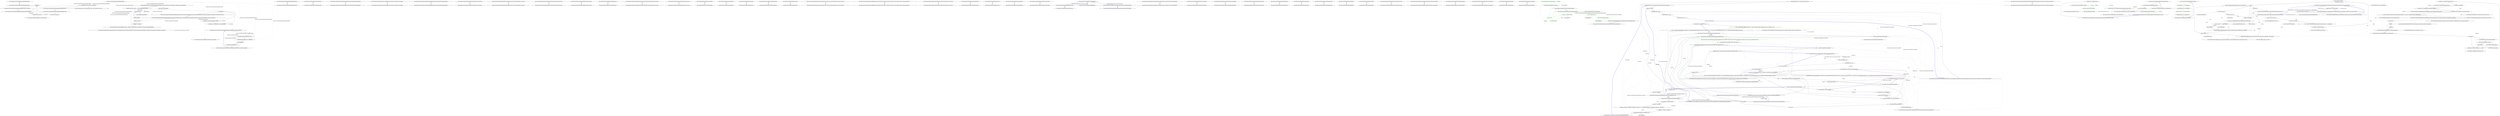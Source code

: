 digraph  {
m2_36 [label="Entry QuantConnect.Lean.Engine.RealTime.BacktestingRealTimeHandler.Exit()", span="126-126", cluster="QuantConnect.Lean.Engine.RealTime.BacktestingRealTimeHandler.Exit()", file="Global.cs"];
m2_37 [label="Exit QuantConnect.Lean.Engine.RealTime.BacktestingRealTimeHandler.Exit()", span="126-126", cluster="QuantConnect.Lean.Engine.RealTime.BacktestingRealTimeHandler.Exit()", file="Global.cs"];
m2_13 [label="Entry Unk.EverySecurityEndOfDay", span="", cluster="Unk.EverySecurityEndOfDay", file="Global.cs"];
m2_12 [label="Entry Unk.Where", span="", cluster="Unk.Where", file="Global.cs"];
m2_18 [label="Entry QuantConnect.Lean.Engine.RealTime.BacktestingRealTimeHandler.Run()", span="78-78", cluster="QuantConnect.Lean.Engine.RealTime.BacktestingRealTimeHandler.Run()", file="Global.cs"];
m2_19 [label="Exit QuantConnect.Lean.Engine.RealTime.BacktestingRealTimeHandler.Run()", span="78-78", cluster="QuantConnect.Lean.Engine.RealTime.BacktestingRealTimeHandler.Run()", file="Global.cs"];
m2_14 [label="Entry QuantConnect.Scheduling.ScheduledEvent.SkipEventsUntil(System.DateTime)", span="183-183", cluster="QuantConnect.Scheduling.ScheduledEvent.SkipEventsUntil(System.DateTime)", file="Global.cs"];
m2_30 [label="Entry System.Collections.Concurrent.ConcurrentDictionary<TKey, TValue>.TryRemove(TKey, out TValue)", span="0-0", cluster="System.Collections.Concurrent.ConcurrentDictionary<TKey, TValue>.TryRemove(TKey, out TValue)", file="Global.cs"];
m2_35 [label="Entry QuantConnect.Scheduling.ScheduledEvent.Scan(System.DateTime)", span="126-126", cluster="QuantConnect.Scheduling.ScheduledEvent.Scan(System.DateTime)", file="Global.cs"];
m2_11 [label="Entry QuantConnect.Lean.Engine.RealTime.BacktestingRealTimeHandler.Add(QuantConnect.Scheduling.ScheduledEvent)", span="86-86", cluster="QuantConnect.Lean.Engine.RealTime.BacktestingRealTimeHandler.Add(QuantConnect.Scheduling.ScheduledEvent)", file="Global.cs"];
m2_20 [label="_algorithm != null", span="88-88", cluster="QuantConnect.Lean.Engine.RealTime.BacktestingRealTimeHandler.Add(QuantConnect.Scheduling.ScheduledEvent)", file="Global.cs"];
m2_21 [label="scheduledEvent.SkipEventsUntil(_algorithm.UtcTime)", span="90-90", cluster="QuantConnect.Lean.Engine.RealTime.BacktestingRealTimeHandler.Add(QuantConnect.Scheduling.ScheduledEvent)", file="Global.cs"];
m2_22 [label="_scheduledEvents[scheduledEvent.Name] = scheduledEvent", span="93-93", cluster="QuantConnect.Lean.Engine.RealTime.BacktestingRealTimeHandler.Add(QuantConnect.Scheduling.ScheduledEvent)", file="Global.cs"];
m2_24 [label="scheduledEvent.IsLoggingEnabled = true", span="96-96", cluster="QuantConnect.Lean.Engine.RealTime.BacktestingRealTimeHandler.Add(QuantConnect.Scheduling.ScheduledEvent)", file="Global.cs"];
m2_23 [label="Log.DebuggingEnabled", span="94-94", cluster="QuantConnect.Lean.Engine.RealTime.BacktestingRealTimeHandler.Add(QuantConnect.Scheduling.ScheduledEvent)", file="Global.cs"];
m2_25 [label="Exit QuantConnect.Lean.Engine.RealTime.BacktestingRealTimeHandler.Add(QuantConnect.Scheduling.ScheduledEvent)", span="86-86", cluster="QuantConnect.Lean.Engine.RealTime.BacktestingRealTimeHandler.Add(QuantConnect.Scheduling.ScheduledEvent)", file="Global.cs"];
m2_31 [label="Entry QuantConnect.Lean.Engine.RealTime.BacktestingRealTimeHandler.SetTime(System.DateTime)", span="114-114", cluster="QuantConnect.Lean.Engine.RealTime.BacktestingRealTimeHandler.SetTime(System.DateTime)", file="Global.cs"];
m2_32 [label=_scheduledEvents, span="117-117", cluster="QuantConnect.Lean.Engine.RealTime.BacktestingRealTimeHandler.SetTime(System.DateTime)", file="Global.cs"];
m2_33 [label="scheduledEvent.Value.Scan(time)", span="119-119", cluster="QuantConnect.Lean.Engine.RealTime.BacktestingRealTimeHandler.SetTime(System.DateTime)", file="Global.cs"];
m2_34 [label="Exit QuantConnect.Lean.Engine.RealTime.BacktestingRealTimeHandler.SetTime(System.DateTime)", span="114-114", cluster="QuantConnect.Lean.Engine.RealTime.BacktestingRealTimeHandler.SetTime(System.DateTime)", file="Global.cs"];
m2_10 [label="Entry QuantConnect.Lean.Engine.RealTime.ScheduledEventFactory.EveryAlgorithmEndOfDay(QuantConnect.Interfaces.IAlgorithm, QuantConnect.Lean.Engine.Results.IResultHandler, System.DateTime, System.DateTime, System.TimeSpan, System.DateTime?)", span="64-64", cluster="QuantConnect.Lean.Engine.RealTime.ScheduledEventFactory.EveryAlgorithmEndOfDay(QuantConnect.Interfaces.IAlgorithm, QuantConnect.Lean.Engine.Results.IResultHandler, System.DateTime, System.DateTime, System.TimeSpan, System.DateTime?)", file="Global.cs"];
m2_26 [label="Entry QuantConnect.Lean.Engine.RealTime.BacktestingRealTimeHandler.Remove(string)", span="104-104", cluster="QuantConnect.Lean.Engine.RealTime.BacktestingRealTimeHandler.Remove(string)", file="Global.cs"];
m2_27 [label="ScheduledEvent scheduledEvent", span="106-106", cluster="QuantConnect.Lean.Engine.RealTime.BacktestingRealTimeHandler.Remove(string)", file="Global.cs"];
m2_28 [label="_scheduledEvents.TryRemove(name, out scheduledEvent)", span="107-107", cluster="QuantConnect.Lean.Engine.RealTime.BacktestingRealTimeHandler.Remove(string)", file="Global.cs"];
m2_29 [label="Exit QuantConnect.Lean.Engine.RealTime.BacktestingRealTimeHandler.Remove(string)", span="104-104", cluster="QuantConnect.Lean.Engine.RealTime.BacktestingRealTimeHandler.Remove(string)", file="Global.cs"];
m2_0 [label="Entry QuantConnect.Lean.Engine.RealTime.BacktestingRealTimeHandler.Setup(QuantConnect.Interfaces.IAlgorithm, QuantConnect.Packets.AlgorithmNodePacket, QuantConnect.Lean.Engine.Results.IResultHandler, QuantConnect.Interfaces.IApi)", span="50-50", cluster="QuantConnect.Lean.Engine.RealTime.BacktestingRealTimeHandler.Setup(QuantConnect.Interfaces.IAlgorithm, QuantConnect.Packets.AlgorithmNodePacket, QuantConnect.Lean.Engine.Results.IResultHandler, QuantConnect.Interfaces.IApi)", file="Global.cs"];
m2_1 [label="_algorithm = algorithm", span="53-53", cluster="QuantConnect.Lean.Engine.RealTime.BacktestingRealTimeHandler.Setup(QuantConnect.Interfaces.IAlgorithm, QuantConnect.Packets.AlgorithmNodePacket, QuantConnect.Lean.Engine.Results.IResultHandler, QuantConnect.Interfaces.IApi)", file="Global.cs"];
m2_2 [label="_resultHandler =  resultHandler", span="54-54", cluster="QuantConnect.Lean.Engine.RealTime.BacktestingRealTimeHandler.Setup(QuantConnect.Interfaces.IAlgorithm, QuantConnect.Packets.AlgorithmNodePacket, QuantConnect.Lean.Engine.Results.IResultHandler, QuantConnect.Interfaces.IApi)", file="Global.cs"];
m2_5 [label="Add(ScheduledEventFactory.EverySecurityEndOfDay(_algorithm, _resultHandler, security, algorithm.StartDate, _algorithm.EndDate, ScheduledEvent.SecurityEndOfDayDelta))", span="62-62", cluster="QuantConnect.Lean.Engine.RealTime.BacktestingRealTimeHandler.Setup(QuantConnect.Interfaces.IAlgorithm, QuantConnect.Packets.AlgorithmNodePacket, QuantConnect.Lean.Engine.Results.IResultHandler, QuantConnect.Interfaces.IApi)", file="Global.cs"];
m2_7 [label="scheduledEvent.Value.SkipEventsUntil(algorithm.UtcTime)", span="68-68", cluster="QuantConnect.Lean.Engine.RealTime.BacktestingRealTimeHandler.Setup(QuantConnect.Interfaces.IAlgorithm, QuantConnect.Packets.AlgorithmNodePacket, QuantConnect.Lean.Engine.Results.IResultHandler, QuantConnect.Interfaces.IApi)", file="Global.cs"];
m2_3 [label="Add(ScheduledEventFactory.EveryAlgorithmEndOfDay(_algorithm, _resultHandler, _algorithm.StartDate, _algorithm.EndDate, ScheduledEvent.AlgorithmEndOfDayDelta))", span="57-57", cluster="QuantConnect.Lean.Engine.RealTime.BacktestingRealTimeHandler.Setup(QuantConnect.Interfaces.IAlgorithm, QuantConnect.Packets.AlgorithmNodePacket, QuantConnect.Lean.Engine.Results.IResultHandler, QuantConnect.Interfaces.IApi)", file="Global.cs"];
m2_4 [label="_algorithm.Securities.Values.Where(x => !x.SubscriptionDataConfig.IsInternalFeed)", span="60-60", cluster="QuantConnect.Lean.Engine.RealTime.BacktestingRealTimeHandler.Setup(QuantConnect.Interfaces.IAlgorithm, QuantConnect.Packets.AlgorithmNodePacket, QuantConnect.Lean.Engine.Results.IResultHandler, QuantConnect.Interfaces.IApi)", file="Global.cs"];
m2_6 [label=_scheduledEvents, span="65-65", cluster="QuantConnect.Lean.Engine.RealTime.BacktestingRealTimeHandler.Setup(QuantConnect.Interfaces.IAlgorithm, QuantConnect.Packets.AlgorithmNodePacket, QuantConnect.Lean.Engine.Results.IResultHandler, QuantConnect.Interfaces.IApi)", file="Global.cs"];
m2_8 [label="scheduledEvent.Value.IsLoggingEnabled = Log.DebuggingEnabled", span="70-70", cluster="QuantConnect.Lean.Engine.RealTime.BacktestingRealTimeHandler.Setup(QuantConnect.Interfaces.IAlgorithm, QuantConnect.Packets.AlgorithmNodePacket, QuantConnect.Lean.Engine.Results.IResultHandler, QuantConnect.Interfaces.IApi)", file="Global.cs"];
m2_9 [label="Exit QuantConnect.Lean.Engine.RealTime.BacktestingRealTimeHandler.Setup(QuantConnect.Interfaces.IAlgorithm, QuantConnect.Packets.AlgorithmNodePacket, QuantConnect.Lean.Engine.Results.IResultHandler, QuantConnect.Interfaces.IApi)", span="50-50", cluster="QuantConnect.Lean.Engine.RealTime.BacktestingRealTimeHandler.Setup(QuantConnect.Interfaces.IAlgorithm, QuantConnect.Packets.AlgorithmNodePacket, QuantConnect.Lean.Engine.Results.IResultHandler, QuantConnect.Interfaces.IApi)", file="Global.cs"];
m2_15 [label="Entry lambda expression", span="60-60", cluster="lambda expression", file="Global.cs"];
m2_16 [label="!x.SubscriptionDataConfig.IsInternalFeed", span="60-60", cluster="lambda expression", file="Global.cs"];
m2_17 [label="Exit lambda expression", span="60-60", cluster="lambda expression", file="Global.cs"];
m2_38 [label="QuantConnect.Lean.Engine.RealTime.BacktestingRealTimeHandler", span="", file="Global.cs"];
m5_48 [label="Entry QuantConnect.Interfaces.IAlgorithm.GetChartUpdates(bool)", span="454-454", cluster="QuantConnect.Interfaces.IAlgorithm.GetChartUpdates(bool)", file="QCAlgorithm.cs"];
m5_49 [label="Exit QuantConnect.Interfaces.IAlgorithm.GetChartUpdates(bool)", span="454-454", cluster="QuantConnect.Interfaces.IAlgorithm.GetChartUpdates(bool)", file="QCAlgorithm.cs"];
m5_34 [label="Entry QuantConnect.Interfaces.IAlgorithm.OnBrokerageMessage(QuantConnect.Brokerages.BrokerageMessageEvent)", span="415-415", cluster="QuantConnect.Interfaces.IAlgorithm.OnBrokerageMessage(QuantConnect.Brokerages.BrokerageMessageEvent)", file="QCAlgorithm.cs"];
m5_35 [label="Exit QuantConnect.Interfaces.IAlgorithm.OnBrokerageMessage(QuantConnect.Brokerages.BrokerageMessageEvent)", span="415-415", cluster="QuantConnect.Interfaces.IAlgorithm.OnBrokerageMessage(QuantConnect.Brokerages.BrokerageMessageEvent)", file="QCAlgorithm.cs"];
m5_12 [label="Entry QuantConnect.Interfaces.IAlgorithm.OnSecuritiesChanged(QuantConnect.Data.UniverseSelection.SecurityChanges)", span="352-352", cluster="QuantConnect.Interfaces.IAlgorithm.OnSecuritiesChanged(QuantConnect.Data.UniverseSelection.SecurityChanges)", file="QCAlgorithm.cs"];
m5_13 [label="Exit QuantConnect.Interfaces.IAlgorithm.OnSecuritiesChanged(QuantConnect.Data.UniverseSelection.SecurityChanges)", span="352-352", cluster="QuantConnect.Interfaces.IAlgorithm.OnSecuritiesChanged(QuantConnect.Data.UniverseSelection.SecurityChanges)", file="QCAlgorithm.cs"];
m5_72 [label="Entry QuantConnect.Interfaces.IAlgorithm.SetBrokerageMessageHandler(QuantConnect.Brokerages.IBrokerageMessageHandler)", span="547-547", cluster="QuantConnect.Interfaces.IAlgorithm.SetBrokerageMessageHandler(QuantConnect.Brokerages.IBrokerageMessageHandler)", file="QCAlgorithm.cs"];
m5_73 [label="Exit QuantConnect.Interfaces.IAlgorithm.SetBrokerageMessageHandler(QuantConnect.Brokerages.IBrokerageMessageHandler)", span="547-547", cluster="QuantConnect.Interfaces.IAlgorithm.SetBrokerageMessageHandler(QuantConnect.Brokerages.IBrokerageMessageHandler)", file="QCAlgorithm.cs"];
m5_30 [label="Entry QuantConnect.Interfaces.IAlgorithm.OnOrderEvent(QuantConnect.Orders.OrderEvent)", span="403-403", cluster="QuantConnect.Interfaces.IAlgorithm.OnOrderEvent(QuantConnect.Orders.OrderEvent)", file="QCAlgorithm.cs"];
m5_31 [label="Exit QuantConnect.Interfaces.IAlgorithm.OnOrderEvent(QuantConnect.Orders.OrderEvent)", span="403-403", cluster="QuantConnect.Interfaces.IAlgorithm.OnOrderEvent(QuantConnect.Orders.OrderEvent)", file="QCAlgorithm.cs"];
m5_54 [label="Entry QuantConnect.Interfaces.IAlgorithm.AddOptionContract(QuantConnect.Symbol, QuantConnect.Resolution, bool, decimal)", span="486-486", cluster="QuantConnect.Interfaces.IAlgorithm.AddOptionContract(QuantConnect.Symbol, QuantConnect.Resolution, bool, decimal)", file="QCAlgorithm.cs"];
m5_55 [label="Exit QuantConnect.Interfaces.IAlgorithm.AddOptionContract(QuantConnect.Symbol, QuantConnect.Resolution, bool, decimal)", span="486-486", cluster="QuantConnect.Interfaces.IAlgorithm.AddOptionContract(QuantConnect.Symbol, QuantConnect.Resolution, bool, decimal)", file="QCAlgorithm.cs"];
m5_74 [label="Entry QuantConnect.Interfaces.IAlgorithm.SetHistoryProvider(QuantConnect.Interfaces.IHistoryProvider)", span="553-553", cluster="QuantConnect.Interfaces.IAlgorithm.SetHistoryProvider(QuantConnect.Interfaces.IHistoryProvider)", file="QCAlgorithm.cs"];
m5_75 [label="Exit QuantConnect.Interfaces.IAlgorithm.SetHistoryProvider(QuantConnect.Interfaces.IHistoryProvider)", span="553-553", cluster="QuantConnect.Interfaces.IAlgorithm.SetHistoryProvider(QuantConnect.Interfaces.IHistoryProvider)", file="QCAlgorithm.cs"];
m5_26 [label="Entry QuantConnect.Interfaces.IAlgorithm.OnEndOfDay(QuantConnect.Symbol)", span="391-391", cluster="QuantConnect.Interfaces.IAlgorithm.OnEndOfDay(QuantConnect.Symbol)", file="QCAlgorithm.cs"];
m5_27 [label="Exit QuantConnect.Interfaces.IAlgorithm.OnEndOfDay(QuantConnect.Symbol)", span="391-391", cluster="QuantConnect.Interfaces.IAlgorithm.OnEndOfDay(QuantConnect.Symbol)", file="QCAlgorithm.cs"];
m5_36 [label="Entry QuantConnect.Interfaces.IAlgorithm.OnBrokerageDisconnect()", span="420-420", cluster="QuantConnect.Interfaces.IAlgorithm.OnBrokerageDisconnect()", file="QCAlgorithm.cs"];
m5_37 [label="Exit QuantConnect.Interfaces.IAlgorithm.OnBrokerageDisconnect()", span="420-420", cluster="QuantConnect.Interfaces.IAlgorithm.OnBrokerageDisconnect()", file="QCAlgorithm.cs"];
m5_52 [label="Entry QuantConnect.Interfaces.IAlgorithm.AddFutureContract(QuantConnect.Symbol, QuantConnect.Resolution, bool, decimal)", span="476-476", cluster="QuantConnect.Interfaces.IAlgorithm.AddFutureContract(QuantConnect.Symbol, QuantConnect.Resolution, bool, decimal)", file="QCAlgorithm.cs"];
m5_53 [label="Exit QuantConnect.Interfaces.IAlgorithm.AddFutureContract(QuantConnect.Symbol, QuantConnect.Resolution, bool, decimal)", span="476-476", cluster="QuantConnect.Interfaces.IAlgorithm.AddFutureContract(QuantConnect.Symbol, QuantConnect.Resolution, bool, decimal)", file="QCAlgorithm.cs"];
m5_62 [label="Entry QuantConnect.Interfaces.IAlgorithm.Liquidate(QuantConnect.Symbol, string)", span="515-515", cluster="QuantConnect.Interfaces.IAlgorithm.Liquidate(QuantConnect.Symbol, string)", file="QCAlgorithm.cs"];
m5_63 [label="Exit QuantConnect.Interfaces.IAlgorithm.Liquidate(QuantConnect.Symbol, string)", span="515-515", cluster="QuantConnect.Interfaces.IAlgorithm.Liquidate(QuantConnect.Symbol, string)", file="QCAlgorithm.cs"];
m5_64 [label="Entry QuantConnect.Interfaces.IAlgorithm.SetLiveMode(bool)", span="521-521", cluster="QuantConnect.Interfaces.IAlgorithm.SetLiveMode(bool)", file="QCAlgorithm.cs"];
m5_65 [label="Exit QuantConnect.Interfaces.IAlgorithm.SetLiveMode(bool)", span="521-521", cluster="QuantConnect.Interfaces.IAlgorithm.SetLiveMode(bool)", file="QCAlgorithm.cs"];
m5_2 [label="Entry QuantConnect.Interfaces.IAlgorithm.PostInitialize()", span="300-300", cluster="QuantConnect.Interfaces.IAlgorithm.PostInitialize()", file="QCAlgorithm.cs"];
m5_3 [label="Exit QuantConnect.Interfaces.IAlgorithm.PostInitialize()", span="300-300", cluster="QuantConnect.Interfaces.IAlgorithm.PostInitialize()", file="QCAlgorithm.cs"];
m5_16 [label="Entry QuantConnect.Interfaces.IAlgorithm.Log(string)", span="364-364", cluster="QuantConnect.Interfaces.IAlgorithm.Log(string)", file="QCAlgorithm.cs"];
m5_17 [label="Exit QuantConnect.Interfaces.IAlgorithm.Log(string)", span="364-364", cluster="QuantConnect.Interfaces.IAlgorithm.Log(string)", file="QCAlgorithm.cs"];
m5_66 [label="Entry QuantConnect.Interfaces.IAlgorithm.SetFinishedWarmingUp()", span="526-526", cluster="QuantConnect.Interfaces.IAlgorithm.SetFinishedWarmingUp()", file="QCAlgorithm.cs"];
m5_67 [label="Exit QuantConnect.Interfaces.IAlgorithm.SetFinishedWarmingUp()", span="526-526", cluster="QuantConnect.Interfaces.IAlgorithm.SetFinishedWarmingUp()", file="QCAlgorithm.cs"];
m5_44 [label="Entry QuantConnect.Interfaces.IAlgorithm.SetLocked()", span="442-442", cluster="QuantConnect.Interfaces.IAlgorithm.SetLocked()", file="QCAlgorithm.cs"];
m5_45 [label="Exit QuantConnect.Interfaces.IAlgorithm.SetLocked()", span="442-442", cluster="QuantConnect.Interfaces.IAlgorithm.SetLocked()", file="QCAlgorithm.cs"];
m5_50 [label="Entry QuantConnect.Interfaces.IAlgorithm.AddSecurity(QuantConnect.SecurityType, string, QuantConnect.Resolution, string, bool, decimal, bool)", span="466-466", cluster="QuantConnect.Interfaces.IAlgorithm.AddSecurity(QuantConnect.SecurityType, string, QuantConnect.Resolution, string, bool, decimal, bool)", file="QCAlgorithm.cs"];
m5_51 [label="Exit QuantConnect.Interfaces.IAlgorithm.AddSecurity(QuantConnect.SecurityType, string, QuantConnect.Resolution, string, bool, decimal, bool)", span="466-466", cluster="QuantConnect.Interfaces.IAlgorithm.AddSecurity(QuantConnect.SecurityType, string, QuantConnect.Resolution, string, bool, decimal, bool)", file="QCAlgorithm.cs"];
m5_80 [label="Entry QuantConnect.Interfaces.IAlgorithm.SetAvailableDataTypes(System.Collections.Generic.Dictionary<QuantConnect.SecurityType, System.Collections.Generic.List<QuantConnect.TickType>>)", span="571-571", cluster="QuantConnect.Interfaces.IAlgorithm.SetAvailableDataTypes(System.Collections.Generic.Dictionary<QuantConnect.SecurityType, System.Collections.Generic.List<QuantConnect.TickType>>)", file="QCAlgorithm.cs"];
m5_81 [label="Exit QuantConnect.Interfaces.IAlgorithm.SetAvailableDataTypes(System.Collections.Generic.Dictionary<QuantConnect.SecurityType, System.Collections.Generic.List<QuantConnect.TickType>>)", span="571-571", cluster="QuantConnect.Interfaces.IAlgorithm.SetAvailableDataTypes(System.Collections.Generic.Dictionary<QuantConnect.SecurityType, System.Collections.Generic.List<QuantConnect.TickType>>)", file="QCAlgorithm.cs"];
m5_6 [label="Entry QuantConnect.Interfaces.IAlgorithm.SetParameters(System.Collections.Generic.Dictionary<string, string>)", span="314-314", cluster="QuantConnect.Interfaces.IAlgorithm.SetParameters(System.Collections.Generic.Dictionary<string, string>)", file="QCAlgorithm.cs"];
m5_7 [label="Exit QuantConnect.Interfaces.IAlgorithm.SetParameters(System.Collections.Generic.Dictionary<string, string>)", span="314-314", cluster="QuantConnect.Interfaces.IAlgorithm.SetParameters(System.Collections.Generic.Dictionary<string, string>)", file="QCAlgorithm.cs"];
m5_70 [label="Entry QuantConnect.Interfaces.IAlgorithm.SetMaximumOrders(int)", span="538-538", cluster="QuantConnect.Interfaces.IAlgorithm.SetMaximumOrders(int)", file="QCAlgorithm.cs"];
m5_71 [label="Exit QuantConnect.Interfaces.IAlgorithm.SetMaximumOrders(int)", span="538-538", cluster="QuantConnect.Interfaces.IAlgorithm.SetMaximumOrders(int)", file="QCAlgorithm.cs"];
m5_18 [label="Entry QuantConnect.Interfaces.IAlgorithm.Error(string)", span="370-370", cluster="QuantConnect.Interfaces.IAlgorithm.Error(string)", file="QCAlgorithm.cs"];
m5_19 [label="Exit QuantConnect.Interfaces.IAlgorithm.Error(string)", span="370-370", cluster="QuantConnect.Interfaces.IAlgorithm.Error(string)", file="QCAlgorithm.cs"];
m5_22 [label="Entry QuantConnect.Interfaces.IAlgorithm.OnMarginCallWarning()", span="381-381", cluster="QuantConnect.Interfaces.IAlgorithm.OnMarginCallWarning()", file="QCAlgorithm.cs"];
m5_23 [label="Exit QuantConnect.Interfaces.IAlgorithm.OnMarginCallWarning()", span="381-381", cluster="QuantConnect.Interfaces.IAlgorithm.OnMarginCallWarning()", file="QCAlgorithm.cs"];
m5_60 [label="Entry QuantConnect.Interfaces.IAlgorithm.SetCash(string, decimal, decimal)", span="507-507", cluster="QuantConnect.Interfaces.IAlgorithm.SetCash(string, decimal, decimal)", file="QCAlgorithm.cs"];
m5_61 [label="Exit QuantConnect.Interfaces.IAlgorithm.SetCash(string, decimal, decimal)", span="507-507", cluster="QuantConnect.Interfaces.IAlgorithm.SetCash(string, decimal, decimal)", file="QCAlgorithm.cs"];
m5_4 [label="Entry QuantConnect.Interfaces.IAlgorithm.GetParameter(string)", span="308-308", cluster="QuantConnect.Interfaces.IAlgorithm.GetParameter(string)", file="QCAlgorithm.cs"];
m5_5 [label="Exit QuantConnect.Interfaces.IAlgorithm.GetParameter(string)", span="308-308", cluster="QuantConnect.Interfaces.IAlgorithm.GetParameter(string)", file="QCAlgorithm.cs"];
m5_28 [label="Entry QuantConnect.Interfaces.IAlgorithm.OnEndOfAlgorithm()", span="396-396", cluster="QuantConnect.Interfaces.IAlgorithm.OnEndOfAlgorithm()", file="QCAlgorithm.cs"];
m5_29 [label="Exit QuantConnect.Interfaces.IAlgorithm.OnEndOfAlgorithm()", span="396-396", cluster="QuantConnect.Interfaces.IAlgorithm.OnEndOfAlgorithm()", file="QCAlgorithm.cs"];
m5_20 [label="Entry QuantConnect.Interfaces.IAlgorithm.OnMarginCall(System.Collections.Generic.List<QuantConnect.Orders.SubmitOrderRequest>)", span="376-376", cluster="QuantConnect.Interfaces.IAlgorithm.OnMarginCall(System.Collections.Generic.List<QuantConnect.Orders.SubmitOrderRequest>)", file="QCAlgorithm.cs"];
m5_21 [label="Exit QuantConnect.Interfaces.IAlgorithm.OnMarginCall(System.Collections.Generic.List<QuantConnect.Orders.SubmitOrderRequest>)", span="376-376", cluster="QuantConnect.Interfaces.IAlgorithm.OnMarginCall(System.Collections.Generic.List<QuantConnect.Orders.SubmitOrderRequest>)", file="QCAlgorithm.cs"];
m5_8 [label="Entry QuantConnect.Interfaces.IAlgorithm.SetBrokerageModel(QuantConnect.Brokerages.IBrokerageModel)", span="322-322", cluster="QuantConnect.Interfaces.IAlgorithm.SetBrokerageModel(QuantConnect.Brokerages.IBrokerageModel)", file="QCAlgorithm.cs"];
m5_9 [label="Exit QuantConnect.Interfaces.IAlgorithm.SetBrokerageModel(QuantConnect.Brokerages.IBrokerageModel)", span="322-322", cluster="QuantConnect.Interfaces.IAlgorithm.SetBrokerageModel(QuantConnect.Brokerages.IBrokerageModel)", file="QCAlgorithm.cs"];
m5_40 [label="Entry QuantConnect.Interfaces.IAlgorithm.SetDateTime(System.DateTime)", span="431-431", cluster="QuantConnect.Interfaces.IAlgorithm.SetDateTime(System.DateTime)", file="QCAlgorithm.cs"];
m5_41 [label="Exit QuantConnect.Interfaces.IAlgorithm.SetDateTime(System.DateTime)", span="431-431", cluster="QuantConnect.Interfaces.IAlgorithm.SetDateTime(System.DateTime)", file="QCAlgorithm.cs"];
m5_78 [label="Entry QuantConnect.Interfaces.IAlgorithm.SetStatus(QuantConnect.AlgorithmStatus)", span="565-565", cluster="QuantConnect.Interfaces.IAlgorithm.SetStatus(QuantConnect.AlgorithmStatus)", file="QCAlgorithm.cs"];
m5_79 [label="Exit QuantConnect.Interfaces.IAlgorithm.SetStatus(QuantConnect.AlgorithmStatus)", span="565-565", cluster="QuantConnect.Interfaces.IAlgorithm.SetStatus(QuantConnect.AlgorithmStatus)", file="QCAlgorithm.cs"];
m5_10 [label="Entry QuantConnect.Interfaces.IAlgorithm.OnData(QuantConnect.Data.Slice)", span="346-346", cluster="QuantConnect.Interfaces.IAlgorithm.OnData(QuantConnect.Data.Slice)", file="QCAlgorithm.cs"];
m5_11 [label="Exit QuantConnect.Interfaces.IAlgorithm.OnData(QuantConnect.Data.Slice)", span="346-346", cluster="QuantConnect.Interfaces.IAlgorithm.OnData(QuantConnect.Data.Slice)", file="QCAlgorithm.cs"];
m5_42 [label="Entry QuantConnect.Interfaces.IAlgorithm.SetAlgorithmId(string)", span="437-437", cluster="QuantConnect.Interfaces.IAlgorithm.SetAlgorithmId(string)", file="QCAlgorithm.cs"];
m5_43 [label="Exit QuantConnect.Interfaces.IAlgorithm.SetAlgorithmId(string)", span="437-437", cluster="QuantConnect.Interfaces.IAlgorithm.SetAlgorithmId(string)", file="QCAlgorithm.cs"];
m5_14 [label="Entry QuantConnect.Interfaces.IAlgorithm.Debug(string)", span="358-358", cluster="QuantConnect.Interfaces.IAlgorithm.Debug(string)", file="QCAlgorithm.cs"];
m5_15 [label="Exit QuantConnect.Interfaces.IAlgorithm.Debug(string)", span="358-358", cluster="QuantConnect.Interfaces.IAlgorithm.Debug(string)", file="QCAlgorithm.cs"];
m5_38 [label="Entry QuantConnect.Interfaces.IAlgorithm.OnBrokerageReconnect()", span="425-425", cluster="QuantConnect.Interfaces.IAlgorithm.OnBrokerageReconnect()", file="QCAlgorithm.cs"];
m5_39 [label="Exit QuantConnect.Interfaces.IAlgorithm.OnBrokerageReconnect()", span="425-425", cluster="QuantConnect.Interfaces.IAlgorithm.OnBrokerageReconnect()", file="QCAlgorithm.cs"];
m5_24 [label="Entry QuantConnect.Interfaces.IAlgorithm.OnEndOfDay()", span="386-386", cluster="QuantConnect.Interfaces.IAlgorithm.OnEndOfDay()", file="QCAlgorithm.cs"];
m5_25 [label="Exit QuantConnect.Interfaces.IAlgorithm.OnEndOfDay()", span="386-386", cluster="QuantConnect.Interfaces.IAlgorithm.OnEndOfDay()", file="QCAlgorithm.cs"];
m5_46 [label="Entry QuantConnect.Interfaces.IAlgorithm.GetLocked()", span="447-447", cluster="QuantConnect.Interfaces.IAlgorithm.GetLocked()", file="QCAlgorithm.cs"];
m5_47 [label="Exit QuantConnect.Interfaces.IAlgorithm.GetLocked()", span="447-447", cluster="QuantConnect.Interfaces.IAlgorithm.GetLocked()", file="QCAlgorithm.cs"];
m5_56 [label="Entry QuantConnect.Interfaces.IAlgorithm.RemoveSecurity(QuantConnect.Symbol)", span="493-493", cluster="QuantConnect.Interfaces.IAlgorithm.RemoveSecurity(QuantConnect.Symbol)", file="QCAlgorithm.cs"];
m5_57 [label="Exit QuantConnect.Interfaces.IAlgorithm.RemoveSecurity(QuantConnect.Symbol)", span="493-493", cluster="QuantConnect.Interfaces.IAlgorithm.RemoveSecurity(QuantConnect.Symbol)", file="QCAlgorithm.cs"];
m5_32 [label="Entry QuantConnect.Interfaces.IAlgorithm.OnAssignmentOrderEvent(QuantConnect.Orders.OrderEvent)", span="410-410", cluster="QuantConnect.Interfaces.IAlgorithm.OnAssignmentOrderEvent(QuantConnect.Orders.OrderEvent)", file="QCAlgorithm.cs"];
m5_33 [label="Exit QuantConnect.Interfaces.IAlgorithm.OnAssignmentOrderEvent(QuantConnect.Orders.OrderEvent)", span="410-410", cluster="QuantConnect.Interfaces.IAlgorithm.OnAssignmentOrderEvent(QuantConnect.Orders.OrderEvent)", file="QCAlgorithm.cs"];
m5_68 [label="Entry QuantConnect.Interfaces.IAlgorithm.GetWarmupHistoryRequests()", span="532-532", cluster="QuantConnect.Interfaces.IAlgorithm.GetWarmupHistoryRequests()", file="QCAlgorithm.cs"];
m5_69 [label="Exit QuantConnect.Interfaces.IAlgorithm.GetWarmupHistoryRequests()", span="532-532", cluster="QuantConnect.Interfaces.IAlgorithm.GetWarmupHistoryRequests()", file="QCAlgorithm.cs"];
m5_76 [label="Entry QuantConnect.Interfaces.IAlgorithm.SetRunTimeError(System.Exception)", span="559-559", cluster="QuantConnect.Interfaces.IAlgorithm.SetRunTimeError(System.Exception)", file="QCAlgorithm.cs"];
m5_77 [label="Exit QuantConnect.Interfaces.IAlgorithm.SetRunTimeError(System.Exception)", span="559-559", cluster="QuantConnect.Interfaces.IAlgorithm.SetRunTimeError(System.Exception)", file="QCAlgorithm.cs"];
m5_0 [label="Entry QuantConnect.Interfaces.IAlgorithm.Initialize()", span="294-294", cluster="QuantConnect.Interfaces.IAlgorithm.Initialize()", file="QCAlgorithm.cs"];
m5_1 [label="Exit QuantConnect.Interfaces.IAlgorithm.Initialize()", span="294-294", cluster="QuantConnect.Interfaces.IAlgorithm.Initialize()", file="QCAlgorithm.cs"];
m5_58 [label="Entry QuantConnect.Interfaces.IAlgorithm.SetCash(decimal)", span="499-499", cluster="QuantConnect.Interfaces.IAlgorithm.SetCash(decimal)", file="QCAlgorithm.cs"];
m5_59 [label="Exit QuantConnect.Interfaces.IAlgorithm.SetCash(decimal)", span="499-499", cluster="QuantConnect.Interfaces.IAlgorithm.SetCash(decimal)", file="QCAlgorithm.cs"];
m7_15 [label="Entry QuantConnect.Logging.Log.Error(string, bool)", span="86-86", cluster="QuantConnect.Logging.Log.Error(string, bool)", file="RestSubscriptionStreamReader.cs"];
m7_6 [label="Entry QuantConnect.Lean.Engine.RestSubscriptionStreamReader.ReadLine()", span="46-46", cluster="QuantConnect.Lean.Engine.RestSubscriptionStreamReader.ReadLine()", file="RestSubscriptionStreamReader.cs"];
m7_7 [label="var response = _client.Execute(_request)", span="50-50", cluster="QuantConnect.Lean.Engine.RestSubscriptionStreamReader.ReadLine()", color=green, community=0, file="RestSubscriptionStreamReader.cs"];
m7_8 [label="response != null", span="51-51", cluster="QuantConnect.Lean.Engine.RestSubscriptionStreamReader.ReadLine()", color=green, community=0, file="RestSubscriptionStreamReader.cs"];
m7_9 [label="return response.Content;", span="53-53", cluster="QuantConnect.Lean.Engine.RestSubscriptionStreamReader.ReadLine()", color=green, community=0, file="RestSubscriptionStreamReader.cs"];
m7_10 [label=Exception, span="56-56", cluster="QuantConnect.Lean.Engine.RestSubscriptionStreamReader.ReadLine()", color=green, community=0, file="RestSubscriptionStreamReader.cs"];
m7_12 [label="return string.Empty;", span="61-61", cluster="QuantConnect.Lean.Engine.RestSubscriptionStreamReader.ReadLine()", color=green, community=0, file="RestSubscriptionStreamReader.cs"];
m7_11 [label="Log.Error(''RestSubscriptionStreamReader.ReadLine(): '' + err.Message)", span="58-58", cluster="QuantConnect.Lean.Engine.RestSubscriptionStreamReader.ReadLine()", color=green, community=0, file="RestSubscriptionStreamReader.cs"];
m7_13 [label="Exit QuantConnect.Lean.Engine.RestSubscriptionStreamReader.ReadLine()", span="46-46", cluster="QuantConnect.Lean.Engine.RestSubscriptionStreamReader.ReadLine()", file="RestSubscriptionStreamReader.cs"];
m7_4 [label="Entry RestClient.cstr", span="", cluster="RestClient.cstr", file="RestSubscriptionStreamReader.cs"];
m7_5 [label="Entry RestRequest.cstr", span="", cluster="RestRequest.cstr", file="RestSubscriptionStreamReader.cs"];
m7_0 [label="Entry QuantConnect.Lean.Engine.RestSubscriptionStreamReader.RestSubscriptionStreamReader(string)", span="27-27", cluster="QuantConnect.Lean.Engine.RestSubscriptionStreamReader.RestSubscriptionStreamReader(string)", file="RestSubscriptionStreamReader.cs"];
m7_1 [label="_client = new RestClient(source)", span="29-29", cluster="QuantConnect.Lean.Engine.RestSubscriptionStreamReader.RestSubscriptionStreamReader(string)", color=green, community=0, file="RestSubscriptionStreamReader.cs"];
m7_2 [label="_request = new RestRequest(Method.GET)", span="30-30", cluster="QuantConnect.Lean.Engine.RestSubscriptionStreamReader.RestSubscriptionStreamReader(string)", color=green, community=0, file="RestSubscriptionStreamReader.cs"];
m7_3 [label="Exit QuantConnect.Lean.Engine.RestSubscriptionStreamReader.RestSubscriptionStreamReader(string)", span="27-27", cluster="QuantConnect.Lean.Engine.RestSubscriptionStreamReader.RestSubscriptionStreamReader(string)", file="RestSubscriptionStreamReader.cs"];
m7_14 [label="Entry Unk.Execute", span="", cluster="Unk.Execute", file="RestSubscriptionStreamReader.cs"];
m7_20 [label="QuantConnect.Lean.Engine.RestSubscriptionStreamReader", span="", file="RestSubscriptionStreamReader.cs"];
m8_34 [label="projectNameBox.BorderBrush = System.Windows.Media.Brushes.Red", span="88-88", cluster="QuantConnect.VisualStudioPlugin.ProjectNameDialog.DisplayProjectNameError()", file="Security.cs"];
m8_59 [label="Entry QuantConnect.Securities.Option.OptionPriceModels.BlackScholes()", span="46-46", cluster="QuantConnect.Securities.Option.OptionPriceModels.BlackScholes()", file="Security.cs"];
m8_11 [label="optionCall.SetMarketPrice(new Tick { Value = price })", span="48-48", cluster="QuantConnect.Tests.Common.Margin.OptionPriceModelTests.BaroneAdesiWhaleyCallTest()", file="Security.cs"];
m8_12 [label="optionCall.Underlying = equity", span="49-49", cluster="QuantConnect.Tests.Common.Margin.OptionPriceModelTests.BaroneAdesiWhaleyCallTest()", file="Security.cs"];
m8_13 [label="var priceModel = OptionPriceModels.BaroneAdesiWhaley()", span="51-51", cluster="QuantConnect.Tests.Common.Margin.OptionPriceModelTests.BaroneAdesiWhaleyCallTest()", file="Security.cs"];
m8_41 [label="var evaluationDate = new DateTime(2015, 2, 19)", span="69-69", cluster="QuantConnect.Tests.Common.Margin.OptionPriceModelTests.BlackScholesPortfolioTest()", file="Security.cs"];
m8_42 [label="var SPY_C_192_Feb19_2016E = Symbol.CreateOption(''SPY'', Market.USA, OptionStyle.European, OptionRight.Call, 192m, new DateTime(2016, 02, 19))", span="70-70", cluster="QuantConnect.Tests.Common.Margin.OptionPriceModelTests.BlackScholesPortfolioTest()", file="Security.cs"];
m8_43 [label="var equity = new Equity(SecurityExchangeHours.AlwaysOpen(tz), new SubscriptionDataConfig(typeof(TradeBar), Symbols.SPY, Resolution.Minute, tz, tz, true, false, false), new Cash(CashBook.AccountCurrency, 0, 1m), SymbolProperties.GetDefault(CashBook.AccountCurrency))", span="73-73", cluster="QuantConnect.Tests.Common.Margin.OptionPriceModelTests.BlackScholesPortfolioTest()", file="Security.cs"];
m8_10 [label="var optionCall = new Option(SecurityExchangeHours.AlwaysOpen(tz), new SubscriptionDataConfig(typeof(TradeBar), Symbols.SPY_C_192_Feb19_2016, Resolution.Minute, tz, tz, true, false, false), new Cash(CashBook.AccountCurrency, 0, 1m), new OptionSymbolProperties(SymbolProperties.GetDefault(CashBook.AccountCurrency)))", span="47-47", cluster="QuantConnect.Tests.Common.Margin.OptionPriceModelTests.BaroneAdesiWhaleyCallTest()", file="Security.cs"];
m8_27 [label="Close()", span="78-78", cluster="QuantConnect.VisualStudioPlugin.ProjectNameDialog.SelectButton_Click(object, System.Windows.RoutedEventArgs)", file="Security.cs"];
m8_20 [label="selectedItem != null", span="68-68", cluster="QuantConnect.VisualStudioPlugin.ProjectNameDialog.SelectButton_Click(object, System.Windows.RoutedEventArgs)", file="Security.cs"];
m8_30 [label="Entry QuantConnect.Securities.Option.Option.Option(QuantConnect.Securities.SecurityExchangeHours, QuantConnect.Data.SubscriptionDataConfig, QuantConnect.Securities.Cash, QuantConnect.Securities.Option.OptionSymbolProperties)", span="47-47", cluster="QuantConnect.Securities.Option.Option.Option(QuantConnect.Securities.SecurityExchangeHours, QuantConnect.Data.SubscriptionDataConfig, QuantConnect.Securities.Cash, QuantConnect.Securities.Option.OptionSymbolProperties)", file="Security.cs"];
m8_37 [label="decimal underlyingPrice = 200m", span="65-65", cluster="QuantConnect.Tests.Common.Margin.OptionPriceModelTests.BlackScholesPortfolioTest()", file="Security.cs"];
m8_38 [label="decimal underlyingVol = 0.15m", span="66-66", cluster="QuantConnect.Tests.Common.Margin.OptionPriceModelTests.BlackScholesPortfolioTest()", file="Security.cs"];
m8_39 [label="decimal riskFreeRate = 0.01m", span="67-67", cluster="QuantConnect.Tests.Common.Margin.OptionPriceModelTests.BlackScholesPortfolioTest()", file="Security.cs"];
m8_40 [label="var tz = TimeZones.NewYork", span="68-68", cluster="QuantConnect.Tests.Common.Margin.OptionPriceModelTests.BlackScholesPortfolioTest()", file="Security.cs"];
m8_18 [label="Assert.Greater(impliedVolatility, underlyingVol)", span="58-58", cluster="QuantConnect.Tests.Common.Margin.OptionPriceModelTests.BaroneAdesiWhaleyCallTest()", file="Security.cs"];
m8_23 [label="Entry QuantConnect.Data.SubscriptionDataConfig.SubscriptionDataConfig(System.Type, QuantConnect.Symbol, QuantConnect.Resolution, DateTimeZone, DateTimeZone, bool, bool, bool, bool, QuantConnect.TickType?, bool)", span="156-156", cluster="QuantConnect.Data.SubscriptionDataConfig.SubscriptionDataConfig(System.Type, QuantConnect.Symbol, QuantConnect.Resolution, DateTimeZone, DateTimeZone, bool, bool, bool, bool, QuantConnect.TickType?, bool)", color=green, community=0, file="Security.cs"];
m8_21 [label="Entry QuantConnect.Securities.Equity.Equity.Equity(QuantConnect.Securities.SecurityExchangeHours, QuantConnect.Data.SubscriptionDataConfig, QuantConnect.Securities.Cash, QuantConnect.Securities.SymbolProperties)", span="64-64", cluster="QuantConnect.Securities.Equity.Equity.Equity(QuantConnect.Securities.SecurityExchangeHours, QuantConnect.Data.SubscriptionDataConfig, QuantConnect.Securities.Cash, QuantConnect.Securities.SymbolProperties)", file="Security.cs"];
m8_22 [label="Entry QuantConnect.Securities.SecurityExchangeHours.AlwaysOpen(DateTimeZone)", span="73-73", cluster="QuantConnect.Securities.SecurityExchangeHours.AlwaysOpen(DateTimeZone)", file="Security.cs"];
m8_24 [label="Entry QuantConnect.Securities.Cash.Cash(string, decimal, decimal)", span="68-68", cluster="QuantConnect.Securities.Cash.Cash(string, decimal, decimal)", file="Security.cs"];
m8_26 [label="Entry QuantConnect.Data.Market.Tick.Tick()", span="99-99", cluster="QuantConnect.Data.Market.Tick.Tick()", file="Security.cs"];
m8_28 [label="Entry QuantConnect.Tests.Common.Margin.OptionPriceModelTests.DummyVolatilityModel.DummyVolatilityModel(decimal)", span="103-103", cluster="QuantConnect.Tests.Common.Margin.OptionPriceModelTests.DummyVolatilityModel.DummyVolatilityModel(decimal)", file="Security.cs"];
m8_19 [label="Exit QuantConnect.Tests.Common.Margin.OptionPriceModelTests.BaroneAdesiWhaleyCallTest()", span="34-34", cluster="QuantConnect.Tests.Common.Margin.OptionPriceModelTests.BaroneAdesiWhaleyCallTest()", file="Security.cs"];
m8_25 [label="Entry QuantConnect.Securities.SymbolProperties.GetDefault(string)", span="84-84", cluster="QuantConnect.Securities.SymbolProperties.GetDefault(string)", file="Security.cs"];
m8_29 [label="Entry QuantConnect.Data.Market.OptionContract.OptionContract(QuantConnect.Symbol, QuantConnect.Symbol)", span="165-165", cluster="QuantConnect.Data.Market.OptionContract.OptionContract(QuantConnect.Symbol, QuantConnect.Symbol)", file="Security.cs"];
m8_0 [label="Entry QuantConnect.Tests.Common.Margin.OptionPriceModelTests.BaroneAdesiWhaleyCallTest()", span="34-34", cluster="QuantConnect.Tests.Common.Margin.OptionPriceModelTests.BaroneAdesiWhaleyCallTest()", file="Security.cs"];
m8_2 [label="decimal underlyingPrice = 200m", span="37-37", cluster="QuantConnect.Tests.Common.Margin.OptionPriceModelTests.BaroneAdesiWhaleyCallTest()", file="Security.cs"];
m8_3 [label="decimal underlyingVol = 0.15m", span="38-38", cluster="QuantConnect.Tests.Common.Margin.OptionPriceModelTests.BaroneAdesiWhaleyCallTest()", file="Security.cs"];
m8_1 [label="decimal price = 20.00m", span="36-36", cluster="QuantConnect.Tests.Common.Margin.OptionPriceModelTests.BaroneAdesiWhaleyCallTest()", file="Security.cs"];
m8_4 [label="var tz = TimeZones.NewYork", span="39-39", cluster="QuantConnect.Tests.Common.Margin.OptionPriceModelTests.BaroneAdesiWhaleyCallTest()", file="Security.cs"];
m8_15 [label="var theoreticalPrice = results.TheoreticalPrice", span="54-54", cluster="QuantConnect.Tests.Common.Margin.OptionPriceModelTests.BaroneAdesiWhaleyCallTest()", file="Security.cs"];
m8_60 [label="Entry Unk.AreEqual", span="", cluster="Unk.AreEqual", file="Security.cs"];
m8_63 [label="Entry QuantConnect.Tests.Common.Margin.OptionPriceModelTests.DummyVolatilityModel.Update(QuantConnect.Securities.Security, QuantConnect.Data.BaseData)", span="115-115", cluster="QuantConnect.Tests.Common.Margin.OptionPriceModelTests.DummyVolatilityModel.Update(QuantConnect.Securities.Security, QuantConnect.Data.BaseData)", file="Security.cs"];
m8_64 [label="Exit QuantConnect.Tests.Common.Margin.OptionPriceModelTests.DummyVolatilityModel.Update(QuantConnect.Securities.Security, QuantConnect.Data.BaseData)", span="115-115", cluster="QuantConnect.Tests.Common.Margin.OptionPriceModelTests.DummyVolatilityModel.Update(QuantConnect.Securities.Security, QuantConnect.Data.BaseData)", file="Security.cs"];
m8_33 [label="Entry QuantConnect.Securities.Option.IOptionPriceModel.Evaluate(QuantConnect.Securities.Security, QuantConnect.Data.Slice, QuantConnect.Data.Market.OptionContract)", span="34-34", cluster="QuantConnect.Securities.Option.IOptionPriceModel.Evaluate(QuantConnect.Securities.Security, QuantConnect.Data.Slice, QuantConnect.Data.Market.OptionContract)", file="Security.cs"];
m8_35 [label="Entry QuantConnect.Tests.Common.Margin.OptionPriceModelTests.BlackScholesPortfolioTest()", span="62-62", cluster="QuantConnect.Tests.Common.Margin.OptionPriceModelTests.BlackScholesPortfolioTest()", file="Security.cs"];
m8_36 [label="decimal price = 20.00m", span="64-64", cluster="QuantConnect.Tests.Common.Margin.OptionPriceModelTests.BlackScholesPortfolioTest()", file="Security.cs"];
m8_31 [label="Entry QuantConnect.Securities.Option.OptionSymbolProperties.OptionSymbolProperties(QuantConnect.Securities.SymbolProperties)", span="48-48", cluster="QuantConnect.Securities.Option.OptionSymbolProperties.OptionSymbolProperties(QuantConnect.Securities.SymbolProperties)", file="Security.cs"];
m8_48 [label="return ProjectName;", span="119-119", cluster="QuantConnect.VisualStudioPlugin.ProjectNameDialog.ComboboxItem.ToString()", file="Security.cs"];
m8_44 [label="ProjectId = projectId", span="113-113", cluster="QuantConnect.VisualStudioPlugin.ProjectNameDialog.ComboboxItem.ComboboxItem(int, string)", file="Security.cs"];
m8_54 [label="var rightPart = greeks.Theta + riskFreeRate * underlyingPrice * greeks.Delta + 0.5m * underlyingVol * underlyingVol * underlyingPrice * underlyingPrice * greeks.Gamma", span="90-90", cluster="QuantConnect.Tests.Common.Margin.OptionPriceModelTests.BlackScholesPortfolioTest()", file="Security.cs"];
m8_45 [label="ProjectName = projectName", span="114-114", cluster="QuantConnect.VisualStudioPlugin.ProjectNameDialog.ComboboxItem.ComboboxItem(int, string)", file="Security.cs"];
m8_55 [label="var leftPart = riskFreeRate * theoreticalPrice", span="91-91", cluster="QuantConnect.Tests.Common.Margin.OptionPriceModelTests.BlackScholesPortfolioTest()", file="Security.cs"];
m8_47 [label="Entry QuantConnect.VisualStudioPlugin.ProjectNameDialog.ComboboxItem.ToString()", span="117-117", cluster="QuantConnect.VisualStudioPlugin.ProjectNameDialog.ComboboxItem.ToString()", file="Security.cs"];
m8_46 [label="Exit QuantConnect.VisualStudioPlugin.ProjectNameDialog.ComboboxItem.ComboboxItem(int, string)", span="111-111", cluster="QuantConnect.VisualStudioPlugin.ProjectNameDialog.ComboboxItem.ComboboxItem(int, string)", file="Security.cs"];
m8_49 [label="Exit QuantConnect.VisualStudioPlugin.ProjectNameDialog.ComboboxItem.ToString()", span="117-117", cluster="QuantConnect.VisualStudioPlugin.ProjectNameDialog.ComboboxItem.ToString()", file="Security.cs"];
m8_51 [label="QuantConnect.VisualStudioPlugin.ProjectNameDialog.ComboboxItem", span="", cluster="QuantConnect.Tests.Common.Margin.OptionPriceModelTests.BlackScholesPortfolioTest()", file="Security.cs"];
m8_50 [label="QuantConnect.VisualStudioPlugin.ProjectNameDialog", span="", cluster="QuantConnect.Tests.Common.Margin.OptionPriceModelTests.BlackScholesPortfolioTest()", file="Security.cs"];
m8_52 [label="var theoreticalPrice = results.TheoreticalPrice", span="86-86", cluster="QuantConnect.Tests.Common.Margin.OptionPriceModelTests.BlackScholesPortfolioTest()", file="Security.cs"];
m8_53 [label="var greeks = results.Greeks", span="87-87", cluster="QuantConnect.Tests.Common.Margin.OptionPriceModelTests.BlackScholesPortfolioTest()", file="Security.cs"];
m8_56 [label="Assert.AreEqual((double)leftPart, (double)rightPart, 0.0001)", span="93-93", cluster="QuantConnect.Tests.Common.Margin.OptionPriceModelTests.BlackScholesPortfolioTest()", file="Security.cs"];
m8_57 [label="Exit QuantConnect.Tests.Common.Margin.OptionPriceModelTests.BlackScholesPortfolioTest()", span="62-62", cluster="QuantConnect.Tests.Common.Margin.OptionPriceModelTests.BlackScholesPortfolioTest()", file="Security.cs"];
m8_7 [label="equity.SetMarketPrice(new Tick { Value = underlyingPrice })", span="43-43", cluster="QuantConnect.Tests.Common.Margin.OptionPriceModelTests.BaroneAdesiWhaleyCallTest()", file="Security.cs"];
m8_16 [label="var impliedVolatility = results.ImpliedVolatility", span="55-55", cluster="QuantConnect.Tests.Common.Margin.OptionPriceModelTests.BaroneAdesiWhaleyCallTest()", file="Security.cs"];
m8_17 [label="Assert.Greater(price, theoreticalPrice)", span="57-57", cluster="QuantConnect.Tests.Common.Margin.OptionPriceModelTests.BaroneAdesiWhaleyCallTest()", file="Security.cs"];
m8_58 [label="Entry QuantConnect.Symbol.CreateOption(string, string, QuantConnect.OptionStyle, QuantConnect.OptionRight, decimal, System.DateTime, string)", span="91-91", cluster="QuantConnect.Symbol.CreateOption(string, string, QuantConnect.OptionStyle, QuantConnect.OptionRight, decimal, System.DateTime, string)", file="Security.cs"];
m8_61 [label="_volatility = volatility", span="105-105", cluster="QuantConnect.Tests.Common.Margin.OptionPriceModelTests.DummyVolatilityModel.DummyVolatilityModel(decimal)", file="Security.cs"];
m8_62 [label="Exit QuantConnect.Tests.Common.Margin.OptionPriceModelTests.DummyVolatilityModel.DummyVolatilityModel(decimal)", span="103-103", cluster="QuantConnect.Tests.Common.Margin.OptionPriceModelTests.DummyVolatilityModel.DummyVolatilityModel(decimal)", file="Security.cs"];
m8_14 [label="var results = priceModel.Evaluate(optionCall, null, contract)", span="52-52", cluster="QuantConnect.Tests.Common.Margin.OptionPriceModelTests.BaroneAdesiWhaleyCallTest()", file="Security.cs"];
m8_32 [label="Entry Unk.SaveSelectedProjectName", span="", cluster="Unk.SaveSelectedProjectName", file="Security.cs"];
m8_6 [label="var equity = new Equity(SecurityExchangeHours.AlwaysOpen(tz), new SubscriptionDataConfig(typeof(TradeBar), Symbols.SPY, Resolution.Minute, tz, tz, true, false, false), new Cash(CashBook.AccountCurrency, 0, 1m), SymbolProperties.GetDefault(CashBook.AccountCurrency))", span="42-42", cluster="QuantConnect.Tests.Common.Margin.OptionPriceModelTests.BaroneAdesiWhaleyCallTest()", file="Security.cs"];
m8_8 [label="equity.VolatilityModel = new DummyVolatilityModel(underlyingVol)", span="44-44", cluster="QuantConnect.Tests.Common.Margin.OptionPriceModelTests.BaroneAdesiWhaleyCallTest()", file="Security.cs"];
m8_9 [label="var contract = new OptionContract(Symbols.SPY_C_192_Feb19_2016, Symbols.SPY) { Time = evaluationDate }", span="46-46", cluster="QuantConnect.Tests.Common.Margin.OptionPriceModelTests.BaroneAdesiWhaleyCallTest()", file="Security.cs"];
m8_5 [label="Entry Unk.InitializeComponent", span="", cluster="Unk.InitializeComponent", file="Security.cs"];
m8_65 [label="QuantConnect.Tests.Common.Margin.OptionPriceModelTests.DummyVolatilityModel", span="", file="Security.cs"];
m9_18 [label="Entry System.Collections.Generic.HashSet<T>.HashSet()", span="0-0", cluster="System.Collections.Generic.HashSet<T>.HashSet()", file="SubscriptionDataConfig.cs"];
m9_19 [label="Entry System.IO.Path.GetExtension(string)", span="0-0", cluster="System.IO.Path.GetExtension(string)", file="SubscriptionDataConfig.cs"];
m9_22 [label="Entry System.Collections.Generic.Dictionary<TKey, TValue>.ContainsKey(TKey)", span="0-0", cluster="System.Collections.Generic.Dictionary<TKey, TValue>.ContainsKey(TKey)", file="SubscriptionDataConfig.cs"];
m9_6 [label="Entry QuantConnect.VisualStudioPlugin.PathUtils.GetSolutionFolder(DTE2)", span="41-41", cluster="QuantConnect.VisualStudioPlugin.PathUtils.GetSolutionFolder(DTE2)", file="SubscriptionDataConfig.cs"];
m9_7 [label="return Path.GetDirectoryName(dte2.Solution.FullName);", span="43-43", cluster="QuantConnect.VisualStudioPlugin.PathUtils.GetSolutionFolder(DTE2)", file="SubscriptionDataConfig.cs"];
m9_8 [label="Exit QuantConnect.VisualStudioPlugin.PathUtils.GetSolutionFolder(DTE2)", span="41-41", cluster="QuantConnect.VisualStudioPlugin.PathUtils.GetSolutionFolder(DTE2)", file="SubscriptionDataConfig.cs"];
m9_21 [label="Entry System.Collections.Generic.IEnumerable<TSource>.First<TSource>()", span="0-0", cluster="System.Collections.Generic.IEnumerable<TSource>.First<TSource>()", file="SubscriptionDataConfig.cs"];
m9_0 [label="Entry QuantConnect.VisualStudioPlugin.PathUtils.PathUtils()", span="28-28", cluster="QuantConnect.VisualStudioPlugin.PathUtils.PathUtils()", file="SubscriptionDataConfig.cs"];
m9_1 [label="_extensionsDictionary[''.cs''] = Language.CSharp", span="30-30", cluster="QuantConnect.VisualStudioPlugin.PathUtils.PathUtils()", file="SubscriptionDataConfig.cs", color=green, community=0];
m9_2 [label="_extensionsDictionary[''.java''] = Language.Java", span="31-31", cluster="QuantConnect.VisualStudioPlugin.PathUtils.PathUtils()", file="SubscriptionDataConfig.cs"];
m9_3 [label="_extensionsDictionary[''.vb''] = Language.VisualBasic", span="32-32", cluster="QuantConnect.VisualStudioPlugin.PathUtils.PathUtils()", file="SubscriptionDataConfig.cs", color=green, community=0];
m9_4 [label="_extensionsDictionary[''.fs''] = Language.FSharp", span="33-33", cluster="QuantConnect.VisualStudioPlugin.PathUtils.PathUtils()", file="SubscriptionDataConfig.cs"];
m9_5 [label="Exit QuantConnect.VisualStudioPlugin.PathUtils.PathUtils()", span="28-28", cluster="QuantConnect.VisualStudioPlugin.PathUtils.PathUtils()", file="SubscriptionDataConfig.cs"];
m9_9 [label="Entry Unk.GetDirectoryName", span="", cluster="Unk.GetDirectoryName", file="SubscriptionDataConfig.cs"];
m9_10 [label="Entry QuantConnect.VisualStudioPlugin.PathUtils.DetermineProjectLanguage(System.Collections.Generic.List<string>)", span="51-51", cluster="QuantConnect.VisualStudioPlugin.PathUtils.DetermineProjectLanguage(System.Collections.Generic.List<string>)", file="SubscriptionDataConfig.cs"];
m9_11 [label="var extensionsSet = new HashSet<string>()", span="53-53", cluster="QuantConnect.VisualStudioPlugin.PathUtils.DetermineProjectLanguage(System.Collections.Generic.List<string>)", file="SubscriptionDataConfig.cs"];
m9_12 [label=filePaths, span="54-54", cluster="QuantConnect.VisualStudioPlugin.PathUtils.DetermineProjectLanguage(System.Collections.Generic.List<string>)", file="SubscriptionDataConfig.cs", color=green, community=0];
m9_13 [label="extensionsSet.Add(Path.GetExtension(filePath))", span="56-56", cluster="QuantConnect.VisualStudioPlugin.PathUtils.DetermineProjectLanguage(System.Collections.Generic.List<string>)", file="SubscriptionDataConfig.cs", color=green, community=0];
m9_14 [label="extensionsSet.Count == 1 && _extensionsDictionary.ContainsKey(extensionsSet.First())", span="59-59", cluster="QuantConnect.VisualStudioPlugin.PathUtils.DetermineProjectLanguage(System.Collections.Generic.List<string>)", file="SubscriptionDataConfig.cs"];
m9_15 [label="return _extensionsDictionary[extensionsSet.First()];", span="61-61", cluster="QuantConnect.VisualStudioPlugin.PathUtils.DetermineProjectLanguage(System.Collections.Generic.List<string>)", file="SubscriptionDataConfig.cs"];
m9_16 [label="return null;", span="64-64", cluster="QuantConnect.VisualStudioPlugin.PathUtils.DetermineProjectLanguage(System.Collections.Generic.List<string>)", file="SubscriptionDataConfig.cs", color=green, community=0];
m9_17 [label="Exit QuantConnect.VisualStudioPlugin.PathUtils.DetermineProjectLanguage(System.Collections.Generic.List<string>)", span="51-51", cluster="QuantConnect.VisualStudioPlugin.PathUtils.DetermineProjectLanguage(System.Collections.Generic.List<string>)", file="SubscriptionDataConfig.cs"];
m9_20 [label="Entry System.Collections.Generic.HashSet<T>.Add(T)", span="0-0", cluster="System.Collections.Generic.HashSet<T>.Add(T)", file="SubscriptionDataConfig.cs"];
m10_28 [label="Entry System.Collections.Generic.IEnumerable<TSource>.Skip<TSource>(int)", span="0-0", cluster="System.Collections.Generic.IEnumerable<TSource>.Skip<TSource>(int)", file="SubscriptionDataReader.cs"];
m10_34 [label="Entry string.Contains(string)", span="0-0", cluster="string.Contains(string)", file="SubscriptionDataReader.cs"];
m10_36 [label="Entry System.Collections.Generic.List<T>.Add(T)", span="0-0", cluster="System.Collections.Generic.List<T>.Add(T)", file="SubscriptionDataReader.cs"];
m10_30 [label="Entry string.Trim()", span="0-0", cluster="string.Trim()", file="SubscriptionDataReader.cs"];
m10_6 [label="Entry QuantConnect.Lean.Engine.DataFeeds.LiveOptionChainProvider.FindOptionContracts(string)", span="48-48", cluster="QuantConnect.Lean.Engine.DataFeeds.LiveOptionChainProvider.FindOptionContracts(string)", file="SubscriptionDataReader.cs"];
m10_7 [label="var symbols = new List<Symbol>()", span="50-50", cluster="QuantConnect.Lean.Engine.DataFeeds.LiveOptionChainProvider.FindOptionContracts(string)", file="SubscriptionDataReader.cs"];
m10_9 [label="var url = ''https://www.theocc.com/webapps/series-search?symbolType=U&symbol='' + underlyingSymbol", span="55-55", cluster="QuantConnect.Lean.Engine.DataFeeds.LiveOptionChainProvider.FindOptionContracts(string)", file="SubscriptionDataReader.cs"];
m10_15 [label="ticker != underlyingSymbol", span="67-67", cluster="QuantConnect.Lean.Engine.DataFeeds.LiveOptionChainProvider.FindOptionContracts(string)", file="SubscriptionDataReader.cs"];
m10_19 [label="symbols.Add(Symbol.CreateOption(underlyingSymbol, Market.USA, OptionStyle.American, OptionRight.Call, strike, expiryDate))", span="75-75", cluster="QuantConnect.Lean.Engine.DataFeeds.LiveOptionChainProvider.FindOptionContracts(string)", file="SubscriptionDataReader.cs"];
m10_21 [label="symbols.Add(Symbol.CreateOption(underlyingSymbol, Market.USA, OptionStyle.American, OptionRight.Put, strike, expiryDate))", span="80-80", cluster="QuantConnect.Lean.Engine.DataFeeds.LiveOptionChainProvider.FindOptionContracts(string)", file="SubscriptionDataReader.cs"];
m10_8 [label="var client = new WebClient()", span="52-52", cluster="QuantConnect.Lean.Engine.DataFeeds.LiveOptionChainProvider.FindOptionContracts(string)", file="SubscriptionDataReader.cs"];
m10_22 [label="return symbols;", span="85-85", cluster="QuantConnect.Lean.Engine.DataFeeds.LiveOptionChainProvider.FindOptionContracts(string)", file="SubscriptionDataReader.cs"];
m10_10 [label="var fileContent = client.DownloadString(url)", span="56-56", cluster="QuantConnect.Lean.Engine.DataFeeds.LiveOptionChainProvider.FindOptionContracts(string)", file="SubscriptionDataReader.cs"];
m10_11 [label="var lines = fileContent.Split(new[] { ''\r\n'' }, StringSplitOptions.None).Skip(7)", span="59-59", cluster="QuantConnect.Lean.Engine.DataFeeds.LiveOptionChainProvider.FindOptionContracts(string)", file="SubscriptionDataReader.cs"];
m10_12 [label=lines, span="62-62", cluster="QuantConnect.Lean.Engine.DataFeeds.LiveOptionChainProvider.FindOptionContracts(string)", file="SubscriptionDataReader.cs"];
m10_13 [label="var fields = line.Split('\t')", span="64-64", cluster="QuantConnect.Lean.Engine.DataFeeds.LiveOptionChainProvider.FindOptionContracts(string)", file="SubscriptionDataReader.cs"];
m10_14 [label="var ticker = fields[0].Trim()", span="66-66", cluster="QuantConnect.Lean.Engine.DataFeeds.LiveOptionChainProvider.FindOptionContracts(string)", file="SubscriptionDataReader.cs"];
m10_16 [label="var expiryDate = new DateTime(fields[2].ToInt32(), fields[3].ToInt32(), fields[4].ToInt32())", span="70-70", cluster="QuantConnect.Lean.Engine.DataFeeds.LiveOptionChainProvider.FindOptionContracts(string)", file="SubscriptionDataReader.cs"];
m10_17 [label="var strike = (fields[5] + ''.'' + fields[6]).ToDecimal()", span="71-71", cluster="QuantConnect.Lean.Engine.DataFeeds.LiveOptionChainProvider.FindOptionContracts(string)", file="SubscriptionDataReader.cs"];
m10_18 [label="fields[7].Contains(''C'')", span="73-73", cluster="QuantConnect.Lean.Engine.DataFeeds.LiveOptionChainProvider.FindOptionContracts(string)", file="SubscriptionDataReader.cs"];
m10_20 [label="fields[7].Contains(''P'')", span="78-78", cluster="QuantConnect.Lean.Engine.DataFeeds.LiveOptionChainProvider.FindOptionContracts(string)", file="SubscriptionDataReader.cs"];
m10_23 [label="Exit QuantConnect.Lean.Engine.DataFeeds.LiveOptionChainProvider.FindOptionContracts(string)", span="48-48", cluster="QuantConnect.Lean.Engine.DataFeeds.LiveOptionChainProvider.FindOptionContracts(string)", file="SubscriptionDataReader.cs"];
m10_25 [label="Entry System.Net.WebClient.WebClient()", span="0-0", cluster="System.Net.WebClient.WebClient()", file="SubscriptionDataReader.cs"];
m10_26 [label="Entry System.Net.WebClient.DownloadString(string)", span="0-0", cluster="System.Net.WebClient.DownloadString(string)", file="SubscriptionDataReader.cs"];
m10_27 [label="Entry string.Split(string[], System.StringSplitOptions)", span="0-0", cluster="string.Split(string[], System.StringSplitOptions)", file="SubscriptionDataReader.cs"];
m10_31 [label="Entry System.DateTime.DateTime(int, int, int)", span="0-0", cluster="System.DateTime.DateTime(int, int, int)", file="SubscriptionDataReader.cs"];
m10_24 [label="Entry System.Collections.Generic.List<T>.List()", span="0-0", cluster="System.Collections.Generic.List<T>.List()", file="SubscriptionDataReader.cs"];
m10_32 [label="Entry string.ToInt32()", span="299-299", cluster="string.ToInt32()", file="SubscriptionDataReader.cs"];
m10_29 [label="Entry string.Split(params char[])", span="0-0", cluster="string.Split(params char[])", file="SubscriptionDataReader.cs"];
m10_5 [label="Entry System.NotSupportedException.NotSupportedException(string)", span="0-0", cluster="System.NotSupportedException.NotSupportedException(string)", file="SubscriptionDataReader.cs"];
m10_35 [label="Entry QuantConnect.Symbol.CreateOption(string, string, QuantConnect.OptionStyle, QuantConnect.OptionRight, decimal, System.DateTime, string, bool)", span="99-99", cluster="QuantConnect.Symbol.CreateOption(string, string, QuantConnect.OptionStyle, QuantConnect.OptionRight, decimal, System.DateTime, string, bool)", file="SubscriptionDataReader.cs"];
m10_0 [label="Entry QuantConnect.Lean.Engine.DataFeeds.LiveOptionChainProvider.GetOptionContractList(QuantConnect.Symbol, System.DateTime)", span="35-35", cluster="QuantConnect.Lean.Engine.DataFeeds.LiveOptionChainProvider.GetOptionContractList(QuantConnect.Symbol, System.DateTime)", file="SubscriptionDataReader.cs"];
m10_1 [label="symbol.SecurityType != SecurityType.Equity", span="37-37", cluster="QuantConnect.Lean.Engine.DataFeeds.LiveOptionChainProvider.GetOptionContractList(QuantConnect.Symbol, System.DateTime)", file="SubscriptionDataReader.cs"];
m10_2 [label="throw new NotSupportedException($''LiveOptionChainProvider.GetOptionContractList(): SecurityType.Equity is expected but was {symbol.SecurityType}'');", span="39-39", cluster="QuantConnect.Lean.Engine.DataFeeds.LiveOptionChainProvider.GetOptionContractList(QuantConnect.Symbol, System.DateTime)", file="SubscriptionDataReader.cs"];
m10_3 [label="return FindOptionContracts(symbol.Value);", span="42-42", cluster="QuantConnect.Lean.Engine.DataFeeds.LiveOptionChainProvider.GetOptionContractList(QuantConnect.Symbol, System.DateTime)", file="SubscriptionDataReader.cs"];
m10_4 [label="Exit QuantConnect.Lean.Engine.DataFeeds.LiveOptionChainProvider.GetOptionContractList(QuantConnect.Symbol, System.DateTime)", span="35-35", cluster="QuantConnect.Lean.Engine.DataFeeds.LiveOptionChainProvider.GetOptionContractList(QuantConnect.Symbol, System.DateTime)", file="SubscriptionDataReader.cs"];
m10_33 [label="Entry string.ToDecimal()", span="250-250", cluster="string.ToDecimal()", file="SubscriptionDataReader.cs"];
m12_19 [label="Entry QuantConnect.Configuration.Config.GetInt(string, int)", span="152-152", cluster="QuantConnect.Configuration.Config.GetInt(string, int)", file="Tick.cs"];
m12_22 [label="Entry System.DateTime.ParseExact(string, string, System.IFormatProvider)", span="0-0", cluster="System.DateTime.ParseExact(string, string, System.IFormatProvider)", file="Tick.cs"];
m12_26 [label="Entry QuantConnect.Logging.Log.Error(System.Exception, string, bool)", span="98-98", cluster="QuantConnect.Logging.Log.Error(System.Exception, string, bool)", file="Tick.cs"];
m12_16 [label="Entry System.Console.WriteLine(string)", span="0-0", cluster="System.Console.WriteLine(string)", file="Tick.cs"];
m12_20 [label="Entry QuantConnect.ToolBox.QuandlBitfinexDownloader.QuandlBitfinexDownloader.QuandlBitfinexDownloader(string, int)", span="36-36", cluster="QuantConnect.ToolBox.QuandlBitfinexDownloader.QuandlBitfinexDownloader.QuandlBitfinexDownloader(string, int)", file="Tick.cs"];
m12_0 [label="Entry QuantConnect.ToolBox.QuandlBitfinexDownloader.Program.Main(string[])", span="26-26", cluster="QuantConnect.ToolBox.QuandlBitfinexDownloader.Program.Main(string[])", file="Tick.cs"];
m12_1 [label="args.Length != 2", span="28-28", cluster="QuantConnect.ToolBox.QuandlBitfinexDownloader.Program.Main(string[])", file="Tick.cs"];
m12_8 [label="var downloader = new QuandlBitfinexDownloader(args[1], scaleFactor)", span="43-43", cluster="QuantConnect.ToolBox.QuandlBitfinexDownloader.Program.Main(string[])", file="Tick.cs"];
m12_10 [label="var data = downloader.Get(symbol, Resolution.Daily, DateTime.ParseExact(args[0], ''yyyyMMdd'', CultureInfo.CurrentCulture), DateTime.UtcNow)", span="47-47", cluster="QuantConnect.ToolBox.QuandlBitfinexDownloader.Program.Main(string[])", file="Tick.cs"];
m12_2 [label="Console.WriteLine(''Usage: Downloader FROMDATE APIKEY'')", span="30-30", cluster="QuantConnect.ToolBox.QuandlBitfinexDownloader.Program.Main(string[])", file="Tick.cs"];
m12_5 [label="var dataDirectory = Config.Get(''data-directory'', ''../../../Data'')", span="38-38", cluster="QuantConnect.ToolBox.QuandlBitfinexDownloader.Program.Main(string[])", file="Tick.cs"];
m12_3 [label="Console.WriteLine(''FROMDATE = yyyymmdd'')", span="31-31", cluster="QuantConnect.ToolBox.QuandlBitfinexDownloader.Program.Main(string[])", file="Tick.cs"];
m12_4 [label="Environment.Exit(1)", span="32-32", cluster="QuantConnect.ToolBox.QuandlBitfinexDownloader.Program.Main(string[])", file="Tick.cs"];
m12_6 [label="var scaleFactor = Config.GetInt(''bitfinex-scale-factor'', 100)", span="39-39", cluster="QuantConnect.ToolBox.QuandlBitfinexDownloader.Program.Main(string[])", file="Tick.cs"];
m12_11 [label="var writer = new LeanDataWriter(Resolution.Daily, symbol, dataDirectory, TickType.Quote)", span="50-50", cluster="QuantConnect.ToolBox.QuandlBitfinexDownloader.Program.Main(string[])", file="Tick.cs"];
m12_7 [label="string market = Market.Bitfinex", span="42-42", cluster="QuantConnect.ToolBox.QuandlBitfinexDownloader.Program.Main(string[])", file="Tick.cs"];
m12_9 [label="var symbol = Symbol.Create(''BTCUSD'', SecurityType.Forex, market)", span="46-46", cluster="QuantConnect.ToolBox.QuandlBitfinexDownloader.Program.Main(string[])", file="Tick.cs"];
m12_12 [label="writer.Write(data)", span="51-51", cluster="QuantConnect.ToolBox.QuandlBitfinexDownloader.Program.Main(string[])", file="Tick.cs"];
m12_13 [label=Exception, span="53-53", cluster="QuantConnect.ToolBox.QuandlBitfinexDownloader.Program.Main(string[])", file="Tick.cs"];
m12_14 [label="Log.Error(err)", span="55-55", cluster="QuantConnect.ToolBox.QuandlBitfinexDownloader.Program.Main(string[])", file="Tick.cs"];
m12_15 [label="Exit QuantConnect.ToolBox.QuandlBitfinexDownloader.Program.Main(string[])", span="26-26", cluster="QuantConnect.ToolBox.QuandlBitfinexDownloader.Program.Main(string[])", file="Tick.cs"];
m12_25 [label="Entry QuantConnect.ToolBox.LeanDataWriter.Write(System.Collections.Generic.IEnumerable<QuantConnect.Data.BaseData>)", span="73-73", cluster="QuantConnect.ToolBox.LeanDataWriter.Write(System.Collections.Generic.IEnumerable<QuantConnect.Data.BaseData>)", file="Tick.cs"];
m12_23 [label="Entry QuantConnect.ToolBox.QuandlBitfinexDownloader.QuandlBitfinexDownloader.Get(QuantConnect.Symbol, QuantConnect.Resolution, System.DateTime, System.DateTime)", span="50-50", cluster="QuantConnect.ToolBox.QuandlBitfinexDownloader.QuandlBitfinexDownloader.Get(QuantConnect.Symbol, QuantConnect.Resolution, System.DateTime, System.DateTime)", file="Tick.cs"];
m12_21 [label="Entry QuantConnect.Symbol.Create(string, QuantConnect.SecurityType, string, string)", span="45-45", cluster="QuantConnect.Symbol.Create(string, QuantConnect.SecurityType, string, string)", file="Tick.cs"];
m12_18 [label="Entry QuantConnect.Configuration.Config.Get(string, string)", span="90-90", cluster="QuantConnect.Configuration.Config.Get(string, string)", file="Tick.cs"];
m12_17 [label="Entry System.Environment.Exit(int)", span="0-0", cluster="System.Environment.Exit(int)", file="Tick.cs"];
m12_24 [label="Entry QuantConnect.ToolBox.LeanDataWriter.LeanDataWriter(QuantConnect.Resolution, QuantConnect.Symbol, string, QuantConnect.TickType)", span="48-48", cluster="QuantConnect.ToolBox.LeanDataWriter.LeanDataWriter(QuantConnect.Resolution, QuantConnect.Symbol, string, QuantConnect.TickType)", file="Tick.cs"];
m2_36 -> m2_37  [key=0, style=solid];
m2_37 -> m2_36  [key=0, style=bold, color=blue];
m2_18 -> m2_19  [key=0, style=solid];
m2_19 -> m2_18  [key=0, style=bold, color=blue];
m2_11 -> m2_20  [key=0, style=solid];
m2_11 -> m2_21  [key=1, style=dashed, color=darkseagreen4, label="QuantConnect.Scheduling.ScheduledEvent"];
m2_11 -> m2_22  [key=1, style=dashed, color=darkseagreen4, label="QuantConnect.Scheduling.ScheduledEvent"];
m2_11 -> m2_24  [key=1, style=dashed, color=darkseagreen4, label="QuantConnect.Scheduling.ScheduledEvent"];
m2_20 -> m2_21  [key=0, style=solid];
m2_20 -> m2_22  [key=0, style=solid];
m2_21 -> m2_22  [key=0, style=solid];
m2_21 -> m2_14  [key=2, style=dotted];
m2_22 -> m2_23  [key=0, style=solid];
m2_24 -> m2_25  [key=0, style=solid];
m2_23 -> m2_24  [key=0, style=solid];
m2_23 -> m2_25  [key=0, style=solid];
m2_25 -> m2_11  [key=0, style=bold, color=blue];
m2_31 -> m2_32  [key=0, style=solid];
m2_31 -> m2_33  [key=1, style=dashed, color=darkseagreen4, label="System.DateTime"];
m2_32 -> m2_33  [key=0, style=solid];
m2_32 -> m2_34  [key=0, style=solid];
m2_33 -> m2_32  [key=0, style=solid];
m2_33 -> m2_35  [key=2, style=dotted];
m2_33 -> m2_33  [key=1, style=dashed, color=darkseagreen4, label=scheduledEvent];
m2_34 -> m2_31  [key=0, style=bold, color=blue];
m2_10 -> m2_10  [key=3, color=darkorchid, style=bold, label="Field variable QuantConnect.SecurityType Type"];
m2_26 -> m2_27  [key=0, style=solid];
m2_26 -> m2_28  [key=1, style=dashed, color=darkseagreen4, label=string];
m2_27 -> m2_28  [key=0, style=solid];
m2_28 -> m2_29  [key=0, style=solid];
m2_28 -> m2_30  [key=2, style=dotted];
m2_29 -> m2_26  [key=0, style=bold, color=blue];
m2_0 -> m2_1  [key=0, style=solid];
m2_0 -> m2_2  [key=1, style=dashed, color=darkseagreen4, label="QuantConnect.Lean.Engine.Results.IResultHandler"];
m2_0 -> m2_5  [key=1, style=dashed, color=darkseagreen4, label="QuantConnect.Interfaces.IAlgorithm"];
m2_0 -> m2_7  [key=1, style=dashed, color=darkseagreen4, label="QuantConnect.Interfaces.IAlgorithm"];
m2_1 -> m2_2  [key=0, style=solid];
m2_2 -> m2_3  [key=0, style=solid];
m2_5 -> m2_4  [key=0, style=solid];
m2_5 -> m2_13  [key=2, style=dotted];
m2_5 -> m2_11  [key=2, style=dotted];
m2_7 -> m2_8  [key=0, style=solid];
m2_7 -> m2_14  [key=2, style=dotted];
m2_7 -> m2_7  [key=1, style=dashed, color=darkseagreen4, label=scheduledEvent];
m2_3 -> m2_4  [key=0, style=solid];
m2_3 -> m2_10  [key=2, style=dotted];
m2_3 -> m2_11  [key=2, style=dotted];
m2_4 -> m2_5  [key=0, style=solid];
m2_4 -> m2_6  [key=0, style=solid];
m2_4 -> m2_12  [key=2, style=dotted];
m2_4 -> m2_15  [key=1, style=dashed, color=darkseagreen4, label="lambda expression"];
m2_6 -> m2_7  [key=0, style=solid];
m2_6 -> m2_9  [key=0, style=solid];
m2_8 -> m2_6  [key=0, style=solid];
m2_8 -> m2_8  [key=1, style=dashed, color=darkseagreen4, label=scheduledEvent];
m2_9 -> m2_0  [key=0, style=bold, color=blue];
m2_15 -> m2_16  [key=0, style=solid];
m2_16 -> m2_17  [key=0, style=solid];
m2_17 -> m2_15  [key=0, style=bold, color=blue];
m2_38 -> m2_1  [key=1, style=dashed, color=darkseagreen4, label="QuantConnect.Lean.Engine.RealTime.BacktestingRealTimeHandler"];
m2_38 -> m2_2  [key=1, style=dashed, color=darkseagreen4, label="QuantConnect.Lean.Engine.RealTime.BacktestingRealTimeHandler"];
m2_38 -> m2_3  [key=1, style=dashed, color=darkseagreen4, label="QuantConnect.Lean.Engine.RealTime.BacktestingRealTimeHandler"];
m2_38 -> m2_4  [key=1, style=dashed, color=darkseagreen4, label="QuantConnect.Lean.Engine.RealTime.BacktestingRealTimeHandler"];
m2_38 -> m2_5  [key=1, style=dashed, color=darkseagreen4, label="QuantConnect.Lean.Engine.RealTime.BacktestingRealTimeHandler"];
m2_38 -> m2_6  [key=1, style=dashed, color=darkseagreen4, label="QuantConnect.Lean.Engine.RealTime.BacktestingRealTimeHandler"];
m2_38 -> m2_20  [key=1, style=dashed, color=darkseagreen4, label="QuantConnect.Lean.Engine.RealTime.BacktestingRealTimeHandler"];
m2_38 -> m2_21  [key=1, style=dashed, color=darkseagreen4, label="QuantConnect.Lean.Engine.RealTime.BacktestingRealTimeHandler"];
m2_38 -> m2_22  [key=1, style=dashed, color=darkseagreen4, label="QuantConnect.Lean.Engine.RealTime.BacktestingRealTimeHandler"];
m2_38 -> m2_28  [key=1, style=dashed, color=darkseagreen4, label="QuantConnect.Lean.Engine.RealTime.BacktestingRealTimeHandler"];
m2_38 -> m2_32  [key=1, style=dashed, color=darkseagreen4, label="QuantConnect.Lean.Engine.RealTime.BacktestingRealTimeHandler"];
m5_48 -> m5_49  [key=0, style=solid];
m5_49 -> m5_48  [key=0, style=bold, color=blue];
m5_34 -> m5_35  [key=0, style=solid];
m5_35 -> m5_34  [key=0, style=bold, color=blue];
m5_12 -> m5_13  [key=0, style=solid];
m5_13 -> m5_12  [key=0, style=bold, color=blue];
m5_72 -> m5_73  [key=0, style=solid];
m5_73 -> m5_72  [key=0, style=bold, color=blue];
m5_30 -> m5_31  [key=0, style=solid];
m5_31 -> m5_30  [key=0, style=bold, color=blue];
m5_54 -> m5_55  [key=0, style=solid];
m5_55 -> m5_54  [key=0, style=bold, color=blue];
m5_74 -> m5_75  [key=0, style=solid];
m5_75 -> m5_74  [key=0, style=bold, color=blue];
m5_26 -> m5_27  [key=0, style=solid];
m5_27 -> m5_26  [key=0, style=bold, color=blue];
m5_36 -> m5_37  [key=0, style=solid];
m5_37 -> m5_36  [key=0, style=bold, color=blue];
m5_52 -> m5_53  [key=0, style=solid];
m5_53 -> m5_52  [key=0, style=bold, color=blue];
m5_62 -> m5_63  [key=0, style=solid];
m5_63 -> m5_62  [key=0, style=bold, color=blue];
m5_64 -> m5_65  [key=0, style=solid];
m5_65 -> m5_64  [key=0, style=bold, color=blue];
m5_2 -> m5_3  [key=0, style=solid];
m5_3 -> m5_2  [key=0, style=bold, color=blue];
m5_16 -> m5_17  [key=0, style=solid];
m5_17 -> m5_16  [key=0, style=bold, color=blue];
m5_66 -> m5_67  [key=0, style=solid];
m5_67 -> m5_66  [key=0, style=bold, color=blue];
m5_44 -> m5_45  [key=0, style=solid];
m5_45 -> m5_44  [key=0, style=bold, color=blue];
m5_50 -> m5_51  [key=0, style=solid];
m5_51 -> m5_50  [key=0, style=bold, color=blue];
m5_80 -> m5_81  [key=0, style=solid];
m5_81 -> m5_80  [key=0, style=bold, color=blue];
m5_6 -> m5_7  [key=0, style=solid];
m5_7 -> m5_6  [key=0, style=bold, color=blue];
m5_70 -> m5_71  [key=0, style=solid];
m5_71 -> m5_70  [key=0, style=bold, color=blue];
m5_18 -> m5_19  [key=0, style=solid];
m5_19 -> m5_18  [key=0, style=bold, color=blue];
m5_22 -> m5_23  [key=0, style=solid];
m5_23 -> m5_22  [key=0, style=bold, color=blue];
m5_60 -> m5_61  [key=0, style=solid];
m5_61 -> m5_60  [key=0, style=bold, color=blue];
m5_4 -> m5_5  [key=0, style=solid];
m5_5 -> m5_4  [key=0, style=bold, color=blue];
m5_28 -> m5_29  [key=0, style=solid];
m5_28 -> m5_4  [key=3, color=darkorchid, style=bold, label="Parameter variable QuantConnect.SecurityType securityType"];
m5_28 -> m5_8  [key=3, color=darkorchid, style=bold, label="Parameter variable QuantConnect.SecurityType securityType"];
m5_29 -> m5_28  [key=0, style=bold, color=blue];
m5_20 -> m5_21  [key=0, style=solid];
m5_21 -> m5_20  [key=0, style=bold, color=blue];
m5_8 -> m5_9  [key=0, style=solid];
m5_9 -> m5_8  [key=0, style=bold, color=blue];
m5_40 -> m5_41  [key=0, style=solid];
m5_41 -> m5_40  [key=0, style=bold, color=blue];
m5_78 -> m5_79  [key=0, style=solid];
m5_79 -> m5_78  [key=0, style=bold, color=blue];
m5_10 -> m5_11  [key=0, style=solid];
m5_11 -> m5_10  [key=0, style=bold, color=blue];
m5_42 -> m5_43  [key=0, style=solid];
m5_43 -> m5_42  [key=0, style=bold, color=blue];
m5_14 -> m5_15  [key=0, style=solid];
m5_15 -> m5_14  [key=0, style=bold, color=blue];
m5_38 -> m5_39  [key=0, style=solid];
m5_39 -> m5_38  [key=0, style=bold, color=blue];
m5_24 -> m5_25  [key=0, style=solid];
m5_25 -> m5_24  [key=0, style=bold, color=blue];
m5_46 -> m5_47  [key=0, style=solid];
m5_47 -> m5_46  [key=0, style=bold, color=blue];
m5_56 -> m5_57  [key=0, style=solid];
m5_57 -> m5_56  [key=0, style=bold, color=blue];
m5_32 -> m5_33  [key=0, style=solid];
m5_33 -> m5_32  [key=0, style=bold, color=blue];
m5_68 -> m5_69  [key=0, style=solid];
m5_69 -> m5_68  [key=0, style=bold, color=blue];
m5_76 -> m5_77  [key=0, style=solid];
m5_77 -> m5_76  [key=0, style=bold, color=blue];
m5_0 -> m5_1  [key=0, style=solid];
m5_1 -> m5_0  [key=0, style=bold, color=blue];
m5_58 -> m5_59  [key=0, style=solid];
m5_59 -> m5_58  [key=0, style=bold, color=blue];
m7_6 -> m7_7  [key=0, style=solid, color=green];
m7_7 -> m7_8  [key=0, style=solid, color=green];
m7_7 -> m7_14  [key=2, style=dotted, color=green];
m7_7 -> m7_9  [key=1, style=dashed, color=green, label=response];
m7_8 -> m7_9  [key=0, style=solid, color=green];
m7_8 -> m7_10  [key=0, style=solid, color=green];
m7_8 -> m7_12  [key=0, style=solid, color=green];
m7_9 -> m7_13  [key=0, style=solid, color=green];
m7_10 -> m7_11  [key=0, style=solid, color=green];
m7_12 -> m7_13  [key=0, style=solid, color=green];
m7_11 -> m7_12  [key=0, style=solid, color=green];
m7_11 -> m7_15  [key=2, style=dotted, color=green];
m7_13 -> m7_6  [key=0, style=bold, color=blue];
m7_0 -> m7_1  [key=0, style=solid, color=green];
m7_1 -> m7_2  [key=0, style=solid, color=green];
m7_1 -> m7_4  [key=2, style=dotted, color=green];
m7_2 -> m7_3  [key=0, style=solid, color=green];
m7_2 -> m7_5  [key=2, style=dotted, color=green];
m7_3 -> m7_0  [key=0, style=bold, color=blue];
m7_20 -> m7_1  [key=1, style=dashed, color=green, label="QuantConnect.Lean.Engine.RestSubscriptionStreamReader"];
m7_20 -> m7_2  [key=1, style=dashed, color=green, label="QuantConnect.Lean.Engine.RestSubscriptionStreamReader"];
m7_20 -> m7_7  [key=1, style=dashed, color=green, label="QuantConnect.Lean.Engine.RestSubscriptionStreamReader"];
m8_34 -> m8_35  [key=0, style=solid];
m8_11 -> m8_12  [key=0, style=solid];
m8_11 -> m8_26  [key=2, style=dotted];
m8_11 -> m8_27  [key=2, style=dotted];
m8_12 -> m8_13  [key=0, style=solid];
m8_12 -> m8_14  [key=2, style=dotted];
m8_12 -> m8_15  [key=2, style=dotted];
m8_13 -> m8_11  [key=0, style=bold, color=blue];
m8_13 -> m8_14  [key=0, style=solid];
m8_13 -> m8_32  [key=2, style=dotted];
m8_41 -> m8_42  [key=0, style=solid];
m8_41 -> m8_20  [key=2, style=dotted];
m8_41 -> m8_46  [key=1, style=dashed, color=darkseagreen4, label=evaluationDate];
m8_42 -> m8_31  [key=2, style=dotted];
m8_42 -> m8_43  [key=0, style=solid];
m8_42 -> m8_20  [key=2, style=dotted];
m8_42 -> m8_58  [key=2, style=dotted];
m8_42 -> m8_46  [key=1, style=dashed, color=darkseagreen4, label=SPY_C_192_Feb19_2016E];
m8_42 -> m8_47  [key=1, style=dashed, color=darkseagreen4, label=SPY_C_192_Feb19_2016E];
m8_43 -> m8_41  [key=0, style=bold, color=blue];
m8_43 -> m8_44  [key=0, style=solid];
m8_43 -> m8_21  [key=2, style=dotted];
m8_43 -> m8_22  [key=2, style=dotted];
m8_43 -> m8_23  [key=2, style=dotted];
m8_43 -> m8_24  [key=2, style=dotted];
m8_43 -> m8_25  [key=2, style=dotted];
m8_43 -> m8_45  [key=1, style=dashed, color=darkseagreen4, label=equity];
m8_43 -> m8_49  [key=1, style=dashed, color=darkseagreen4, label=equity];
m8_10 -> m8_11  [key=0, style=solid];
m8_10 -> m8_30  [key=2, style=dotted];
m8_10 -> m8_22  [key=2, style=dotted];
m8_10 -> m8_23  [key=2, style=dotted];
m8_10 -> m8_24  [key=2, style=dotted];
m8_10 -> m8_31  [key=2, style=dotted];
m8_10 -> m8_25  [key=2, style=dotted];
m8_10 -> m8_12  [key=1, style=dashed, color=darkseagreen4, label=optionCall];
m8_10 -> m8_14  [key=1, style=dashed, color=darkseagreen4, label=optionCall];
m8_27 -> m8_29  [key=0, style=solid];
m8_27 -> m8_31  [key=2, style=dotted];
m8_20 -> m8_21  [key=0, style=solid];
m8_20 -> m8_25  [key=0, style=solid];
m8_30 -> m8_37  [key=0, style=solid];
m8_30 -> m8_38  [key=1, style=dashed, color=darkseagreen4, label=string];
m8_30 -> m8_39  [key=1, style=dashed, color=darkseagreen4, label="int?"];
m8_37 -> m8_38  [key=0, style=solid];
m8_37 -> m8_44  [key=1, style=dashed, color=darkseagreen4, label=underlyingPrice];
m8_37 -> m8_54  [key=1, style=dashed, color=darkseagreen4, label=underlyingPrice];
m8_38 -> m8_39  [key=0, style=solid];
m8_38 -> m8_45  [key=1, style=dashed, color=darkseagreen4, label=underlyingVol];
m8_38 -> m8_54  [key=1, style=dashed, color=darkseagreen4, label=underlyingVol];
m8_39 -> m8_40  [key=0, style=solid];
m8_39 -> m8_54  [key=1, style=dashed, color=darkseagreen4, label=riskFreeRate];
m8_39 -> m8_55  [key=1, style=dashed, color=darkseagreen4, label=riskFreeRate];
m8_40 -> m8_30  [key=0, style=bold, color=blue];
m8_40 -> m8_41  [key=0, style=solid];
m8_40 -> m8_43  [key=1, style=dashed, color=darkseagreen4, label=tz];
m8_40 -> m8_47  [key=1, style=dashed, color=darkseagreen4, label=tz];
m8_18 -> m8_19  [key=0, style=solid];
m8_18 -> m8_34  [key=2, style=dotted];
m8_23 -> m8_24  [key=0, style=solid, color=green];
m8_23 -> m8_30  [key=2, style=dotted, color=green];
m8_21 -> m8_23  [key=1, style=dashed, color=green, label=projectId];
m8_21 -> m8_22  [key=0, style=solid];
m8_22 -> m8_23  [key=0, style=solid, color=green];
m8_24 -> m8_29  [key=0, style=solid];
m8_24 -> m8_31  [key=2, style=dotted];
m8_26 -> m8_27  [key=0, style=solid];
m8_26 -> m8_32  [key=2, style=dotted];
m8_28 -> m8_29  [key=0, style=solid];
m8_28 -> m8_33  [key=2, style=dotted];
m8_28 -> m8_61  [key=0, style=solid];
m8_19 -> m8_21  [key=1, style=dashed, color=darkseagreen4, label=selectedItem];
m8_19 -> m8_22  [key=1, style=dashed, color=darkseagreen4, label=selectedItem];
m8_19 -> m8_20  [key=0, style=solid];
m8_19 -> m8_0  [key=0, style=bold, color=blue];
m8_25 -> m8_26  [key=0, style=solid];
m8_25 -> m8_28  [key=0, style=solid];
m8_29 -> m8_18  [key=0, style=bold, color=blue];
m8_0 -> m8_2  [key=1, style=dashed, color=darkseagreen4, label="System.Collections.Generic.List<System.Tuple<int, string>>"];
m8_0 -> m8_3  [key=1, style=dashed, color=darkseagreen4, label=string];
m8_0 -> m8_1  [key=0, style=solid];
m8_2 -> m8_3  [key=0, style=solid];
m8_2 -> m8_6  [key=2, style=dotted];
m8_2 -> m8_7  [key=1, style=dashed, color=darkseagreen4, label=underlyingPrice];
m8_3 -> m8_4  [key=0, style=solid];
m8_3 -> m8_7  [key=2, style=dotted];
m8_3 -> m8_8  [key=1, style=dashed, color=darkseagreen4, label=underlyingVol];
m8_3 -> m8_18  [key=1, style=dashed, color=darkseagreen4, label=underlyingVol];
m8_1 -> m8_2  [key=0, style=solid];
m8_1 -> m8_5  [key=2, style=dotted];
m8_1 -> m8_11  [key=1, style=dashed, color=darkseagreen4, label=price];
m8_1 -> m8_17  [key=1, style=dashed, color=darkseagreen4, label=price];
m8_4 -> m8_0  [key=0, style=bold, color=blue];
m8_4 -> m8_5  [key=0, style=solid];
m8_4 -> m8_6  [key=1, style=dashed, color=darkseagreen4, label=tz];
m8_4 -> m8_10  [key=1, style=dashed, color=darkseagreen4, label=tz];
m8_15 -> m8_16  [key=0, style=solid];
m8_15 -> m8_17  [key=1, style=dashed, color=darkseagreen4, label=theoreticalPrice];
m8_15 -> m8_8  [key=3, color=darkorchid, style=bold, label="Property variable string Symbol"];
m8_63 -> m8_64  [key=0, style=solid];
m8_64 -> m8_63  [key=0, style=bold, color=blue];
m8_33 -> m8_34  [key=0, style=solid];
m8_35 -> m8_36  [key=0, style=solid];
m8_36 -> m8_33  [key=0, style=bold, color=blue];
m8_36 -> m8_37  [key=0, style=solid];
m8_36 -> m8_48  [key=1, style=dashed, color=darkseagreen4, label=price];
m8_48 -> m8_49  [key=0, style=solid];
m8_48 -> m8_26  [key=2, style=dotted];
m8_48 -> m8_27  [key=2, style=dotted];
m8_44 -> m8_45  [key=0, style=solid];
m8_44 -> m8_26  [key=2, style=dotted];
m8_44 -> m8_27  [key=2, style=dotted];
m8_54 -> m8_55  [key=0, style=solid];
m8_54 -> m8_56  [key=1, style=dashed, color=darkseagreen4, label=rightPart];
m8_45 -> m8_46  [key=0, style=solid];
m8_45 -> m8_28  [key=2, style=dotted];
m8_55 -> m8_56  [key=0, style=solid];
m8_47 -> m8_48  [key=0, style=solid];
m8_47 -> m8_30  [key=2, style=dotted];
m8_47 -> m8_22  [key=2, style=dotted];
m8_47 -> m8_23  [key=2, style=dotted];
m8_47 -> m8_24  [key=2, style=dotted];
m8_47 -> m8_31  [key=2, style=dotted];
m8_47 -> m8_25  [key=2, style=dotted];
m8_47 -> m8_49  [key=1, style=dashed, color=darkseagreen4, label=optionCall];
m8_47 -> m8_51  [key=1, style=dashed, color=darkseagreen4, label=optionCall];
m8_46 -> m8_47  [key=0, style=solid];
m8_46 -> m8_29  [key=2, style=dotted];
m8_46 -> m8_51  [key=1, style=dashed, color=darkseagreen4, label=contract];
m8_46 -> m8_14  [key=0, style=bold, color=blue];
m8_49 -> m8_50  [key=0, style=solid];
m8_49 -> m8_47  [key=0, style=bold, color=blue];
m8_51 -> m8_52  [key=0, style=solid];
m8_51 -> m8_33  [key=2, style=dotted];
m8_51 -> m8_53  [key=1, style=dashed, color=darkseagreen4, label=results];
m8_51 -> m8_44  [key=1, style=dashed, color=darkseagreen4, label="QuantConnect.VisualStudioPlugin.ProjectNameDialog.ComboboxItem"];
m8_51 -> m8_45  [key=1, style=dashed, color=darkseagreen4, label="QuantConnect.VisualStudioPlugin.ProjectNameDialog.ComboboxItem"];
m8_51 -> m8_48  [key=1, style=dashed, color=darkseagreen4, label="QuantConnect.VisualStudioPlugin.ProjectNameDialog.ComboboxItem"];
m8_50 -> m8_51  [key=0, style=solid];
m8_50 -> m8_59  [key=2, style=dotted];
m8_50 -> m8_23  [key=1, style=dashed, color=green, label="QuantConnect.VisualStudioPlugin.ProjectNameDialog"];
m8_50 -> m8_2  [key=1, style=dashed, color=darkseagreen4, label="QuantConnect.VisualStudioPlugin.ProjectNameDialog"];
m8_50 -> m8_3  [key=1, style=dashed, color=darkseagreen4, label="QuantConnect.VisualStudioPlugin.ProjectNameDialog"];
m8_50 -> m8_26  [key=1, style=dashed, color=darkseagreen4, label="QuantConnect.VisualStudioPlugin.ProjectNameDialog"];
m8_50 -> m8_28  [key=1, style=dashed, color=darkseagreen4, label="QuantConnect.VisualStudioPlugin.ProjectNameDialog"];
m8_50 -> m8_37  [key=1, style=dashed, color=darkseagreen4, label="QuantConnect.VisualStudioPlugin.ProjectNameDialog"];
m8_50 -> m8_38  [key=1, style=dashed, color=darkseagreen4, label="QuantConnect.VisualStudioPlugin.ProjectNameDialog"];
m8_50 -> m8_39  [key=1, style=dashed, color=darkseagreen4, label="QuantConnect.VisualStudioPlugin.ProjectNameDialog"];
m8_52 -> m8_53  [key=0, style=solid];
m8_52 -> m8_55  [key=1, style=dashed, color=darkseagreen4, label=theoreticalPrice];
m8_53 -> m8_54  [key=0, style=solid];
m8_56 -> m8_57  [key=0, style=solid];
m8_56 -> m8_60  [key=2, style=dotted];
m8_57 -> m8_35  [key=0, style=bold, color=blue];
m8_7 -> m8_16  [key=0, style=solid];
m8_7 -> m8_8  [key=0, style=solid];
m8_7 -> m8_26  [key=2, style=dotted];
m8_7 -> m8_27  [key=2, style=dotted];
m8_16 -> m8_17  [key=0, style=solid];
m8_16 -> m8_18  [key=1, style=dashed, color=darkseagreen4, label=impliedVolatility];
m8_17 -> m8_7  [key=0, style=bold, color=blue];
m8_17 -> m8_18  [key=0, style=solid];
m8_17 -> m8_34  [key=2, style=dotted];
m8_61 -> m8_62  [key=0, style=solid];
m8_62 -> m8_28  [key=0, style=bold, color=blue];
m8_14 -> m8_44  [key=0, style=solid];
m8_14 -> m8_45  [key=1, style=dashed, color=darkseagreen4, label=string];
m8_14 -> m8_15  [key=0, style=solid];
m8_14 -> m8_33  [key=2, style=dotted];
m8_14 -> m8_16  [key=1, style=dashed, color=darkseagreen4, label=results];
m8_6 -> m8_8  [key=0, style=solid];
m8_6 -> m8_7  [key=0, style=solid];
m8_6 -> m8_21  [key=2, style=dotted];
m8_6 -> m8_22  [key=2, style=dotted];
m8_6 -> m8_23  [key=2, style=dotted];
m8_6 -> m8_24  [key=2, style=dotted];
m8_6 -> m8_25  [key=2, style=dotted];
m8_6 -> m8_12  [key=1, style=dashed, color=darkseagreen4, label=equity];
m8_8 -> m8_9  [key=0, style=solid];
m8_8 -> m8_10  [key=2, style=dotted];
m8_8 -> m8_11  [key=1, style=dashed, color=darkseagreen4, label="lambda expression"];
m8_8 -> m8_28  [key=2, style=dotted];
m8_9 -> m8_6  [key=0, style=bold, color=blue];
m8_9 -> m8_10  [key=0, style=solid];
m8_9 -> m8_29  [key=2, style=dotted];
m8_9 -> m8_14  [key=1, style=dashed, color=darkseagreen4, label=contract];
m8_5 -> m8_6  [key=0, style=solid];
m8_5 -> m8_20  [key=2, style=dotted];
m8_5 -> m8_9  [key=1, style=dashed, color=darkseagreen4, label=evaluationDate];
m8_65 -> m8_61  [key=1, style=dashed, color=darkseagreen4, label="QuantConnect.Tests.Common.Margin.OptionPriceModelTests.DummyVolatilityModel"];
m9_6 -> m9_7  [key=0, style=solid];
m9_7 -> m9_8  [key=0, style=solid];
m9_7 -> m9_9  [key=2, style=dotted];
m9_8 -> m9_6  [key=0, style=bold, color=blue];
m9_0 -> m9_1  [key=0, style=solid, color=green];
m9_1 -> m9_2  [key=0, style=solid, color=green];
m9_2 -> m9_3  [key=0, style=solid, color=green];
m9_3 -> m9_4  [key=0, style=solid, color=green];
m9_4 -> m9_5  [key=0, style=solid];
m9_5 -> m9_0  [key=0, style=bold, color=blue];
m9_10 -> m9_11  [key=0, style=solid];
m9_10 -> m9_12  [key=1, style=dashed, color=green, label="System.Collections.Generic.List<string>"];
m9_11 -> m9_12  [key=0, style=solid, color=green];
m9_11 -> m9_18  [key=2, style=dotted];
m9_11 -> m9_13  [key=1, style=dashed, color=green, label=extensionsSet];
m9_11 -> m9_14  [key=1, style=dashed, color=darkseagreen4, label=extensionsSet];
m9_11 -> m9_15  [key=1, style=dashed, color=darkseagreen4, label=extensionsSet];
m9_12 -> m9_13  [key=0, style=solid, color=green];
m9_12 -> m9_14  [key=0, style=solid, color=green];
m9_13 -> m9_12  [key=0, style=solid, color=green];
m9_13 -> m9_19  [key=2, style=dotted, color=green];
m9_13 -> m9_20  [key=2, style=dotted, color=green];
m9_14 -> m9_15  [key=0, style=solid];
m9_14 -> m9_16  [key=0, style=solid, color=green];
m9_14 -> m9_21  [key=2, style=dotted];
m9_14 -> m9_22  [key=2, style=dotted];
m9_15 -> m9_17  [key=0, style=solid];
m9_15 -> m9_21  [key=2, style=dotted];
m9_16 -> m9_17  [key=0, style=solid, color=green];
m9_17 -> m9_10  [key=0, style=bold, color=blue];
m10_6 -> m10_7  [key=0, style=solid];
m10_6 -> m10_9  [key=1, style=dashed, color=darkseagreen4, label=string];
m10_6 -> m10_15  [key=1, style=dashed, color=darkseagreen4, label=string];
m10_6 -> m10_19  [key=1, style=dashed, color=darkseagreen4, label=string];
m10_6 -> m10_21  [key=1, style=dashed, color=darkseagreen4, label=string];
m10_6 -> m10_6  [key=3, color=darkorchid, style=bold, label="Field variable string _source"];
m10_7 -> m10_8  [key=0, style=solid];
m10_7 -> m10_24  [key=2, style=dotted];
m10_7 -> m10_19  [key=1, style=dashed, color=darkseagreen4, label=symbols];
m10_7 -> m10_21  [key=1, style=dashed, color=darkseagreen4, label=symbols];
m10_7 -> m10_22  [key=1, style=dashed, color=darkseagreen4, label=symbols];
m10_9 -> m10_10  [key=0, style=solid];
m10_15 -> m10_16  [key=0, style=solid];
m10_15 -> m10_12  [key=0, style=solid];
m10_19 -> m10_20  [key=0, style=solid];
m10_19 -> m10_35  [key=2, style=dotted];
m10_19 -> m10_36  [key=2, style=dotted];
m10_21 -> m10_12  [key=0, style=solid];
m10_21 -> m10_35  [key=2, style=dotted];
m10_21 -> m10_36  [key=2, style=dotted];
m10_8 -> m10_9  [key=0, style=solid];
m10_8 -> m10_25  [key=2, style=dotted];
m10_8 -> m10_10  [key=1, style=dashed, color=darkseagreen4, label=client];
m10_22 -> m10_23  [key=0, style=solid];
m10_10 -> m10_11  [key=0, style=solid];
m10_10 -> m10_26  [key=2, style=dotted];
m10_11 -> m10_12  [key=0, style=solid];
m10_11 -> m10_27  [key=2, style=dotted];
m10_11 -> m10_28  [key=2, style=dotted];
m10_12 -> m10_13  [key=0, style=solid];
m10_12 -> m10_22  [key=0, style=solid];
m10_13 -> m10_14  [key=0, style=solid];
m10_13 -> m10_29  [key=2, style=dotted];
m10_13 -> m10_16  [key=1, style=dashed, color=darkseagreen4, label=fields];
m10_13 -> m10_17  [key=1, style=dashed, color=darkseagreen4, label=fields];
m10_13 -> m10_18  [key=1, style=dashed, color=darkseagreen4, label=fields];
m10_13 -> m10_20  [key=1, style=dashed, color=darkseagreen4, label=fields];
m10_14 -> m10_15  [key=0, style=solid];
m10_14 -> m10_30  [key=2, style=dotted];
m10_16 -> m10_17  [key=0, style=solid];
m10_16 -> m10_31  [key=2, style=dotted];
m10_16 -> m10_32  [key=2, style=dotted];
m10_16 -> m10_19  [key=1, style=dashed, color=darkseagreen4, label=expiryDate];
m10_16 -> m10_21  [key=1, style=dashed, color=darkseagreen4, label=expiryDate];
m10_17 -> m10_18  [key=0, style=solid];
m10_17 -> m10_33  [key=2, style=dotted];
m10_17 -> m10_19  [key=1, style=dashed, color=darkseagreen4, label=strike];
m10_17 -> m10_21  [key=1, style=dashed, color=darkseagreen4, label=strike];
m10_18 -> m10_19  [key=0, style=solid];
m10_18 -> m10_20  [key=0, style=solid];
m10_18 -> m10_34  [key=2, style=dotted];
m10_20 -> m10_21  [key=0, style=solid];
m10_20 -> m10_12  [key=0, style=solid];
m10_20 -> m10_34  [key=2, style=dotted];
m10_23 -> m10_6  [key=0, style=bold, color=blue];
m10_0 -> m10_1  [key=0, style=solid];
m10_0 -> m10_2  [key=1, style=dashed, color=darkseagreen4, label="QuantConnect.Symbol"];
m10_0 -> m10_3  [key=1, style=dashed, color=darkseagreen4, label="QuantConnect.Symbol"];
m10_0 -> m10_6  [key=3, color=darkorchid, style=bold, label="method methodReturn System.Collections.Generic.IEnumerable<QuantConnect.Symbol> GetOptionContractList"];
m10_1 -> m10_2  [key=0, style=solid];
m10_1 -> m10_3  [key=0, style=solid];
m10_2 -> m10_4  [key=0, style=solid];
m10_2 -> m10_5  [key=2, style=dotted];
m10_3 -> m10_4  [key=0, style=solid];
m10_3 -> m10_6  [key=2, style=dotted];
m10_4 -> m10_0  [key=0, style=bold, color=blue];
m12_0 -> m12_1  [key=0, style=solid];
m12_0 -> m12_8  [key=1, style=dashed, color=darkseagreen4, label="string[]"];
m12_0 -> m12_10  [key=1, style=dashed, color=darkseagreen4, label="string[]"];
m12_1 -> m12_2  [key=0, style=solid];
m12_1 -> m12_5  [key=0, style=solid];
m12_8 -> m12_9  [key=0, style=solid];
m12_8 -> m12_20  [key=2, style=dotted];
m12_8 -> m12_10  [key=1, style=dashed, color=darkseagreen4, label=downloader];
m12_10 -> m12_11  [key=0, style=solid];
m12_10 -> m12_22  [key=2, style=dotted];
m12_10 -> m12_23  [key=2, style=dotted];
m12_10 -> m12_12  [key=1, style=dashed, color=darkseagreen4, label=data];
m12_2 -> m12_3  [key=0, style=solid];
m12_2 -> m12_16  [key=2, style=dotted];
m12_5 -> m12_6  [key=0, style=solid];
m12_5 -> m12_18  [key=2, style=dotted];
m12_5 -> m12_11  [key=1, style=dashed, color=darkseagreen4, label=dataDirectory];
m12_3 -> m12_4  [key=0, style=solid];
m12_3 -> m12_16  [key=2, style=dotted];
m12_4 -> m12_5  [key=0, style=solid];
m12_4 -> m12_17  [key=2, style=dotted];
m12_6 -> m12_7  [key=0, style=solid];
m12_6 -> m12_19  [key=2, style=dotted];
m12_6 -> m12_8  [key=1, style=dashed, color=darkseagreen4, label=scaleFactor];
m12_11 -> m12_12  [key=0, style=solid];
m12_11 -> m12_24  [key=2, style=dotted];
m12_7 -> m12_8  [key=0, style=solid];
m12_7 -> m12_9  [key=1, style=dashed, color=darkseagreen4, label=market];
m12_9 -> m12_10  [key=0, style=solid];
m12_9 -> m12_21  [key=2, style=dotted];
m12_9 -> m12_11  [key=1, style=dashed, color=darkseagreen4, label=symbol];
m12_12 -> m12_13  [key=0, style=solid];
m12_12 -> m12_15  [key=0, style=solid];
m12_12 -> m12_25  [key=2, style=dotted];
m12_13 -> m12_14  [key=0, style=solid];
m12_14 -> m12_15  [key=0, style=solid];
m12_14 -> m12_26  [key=2, style=dotted];
m12_15 -> m12_0  [key=0, style=bold, color=blue];
}
